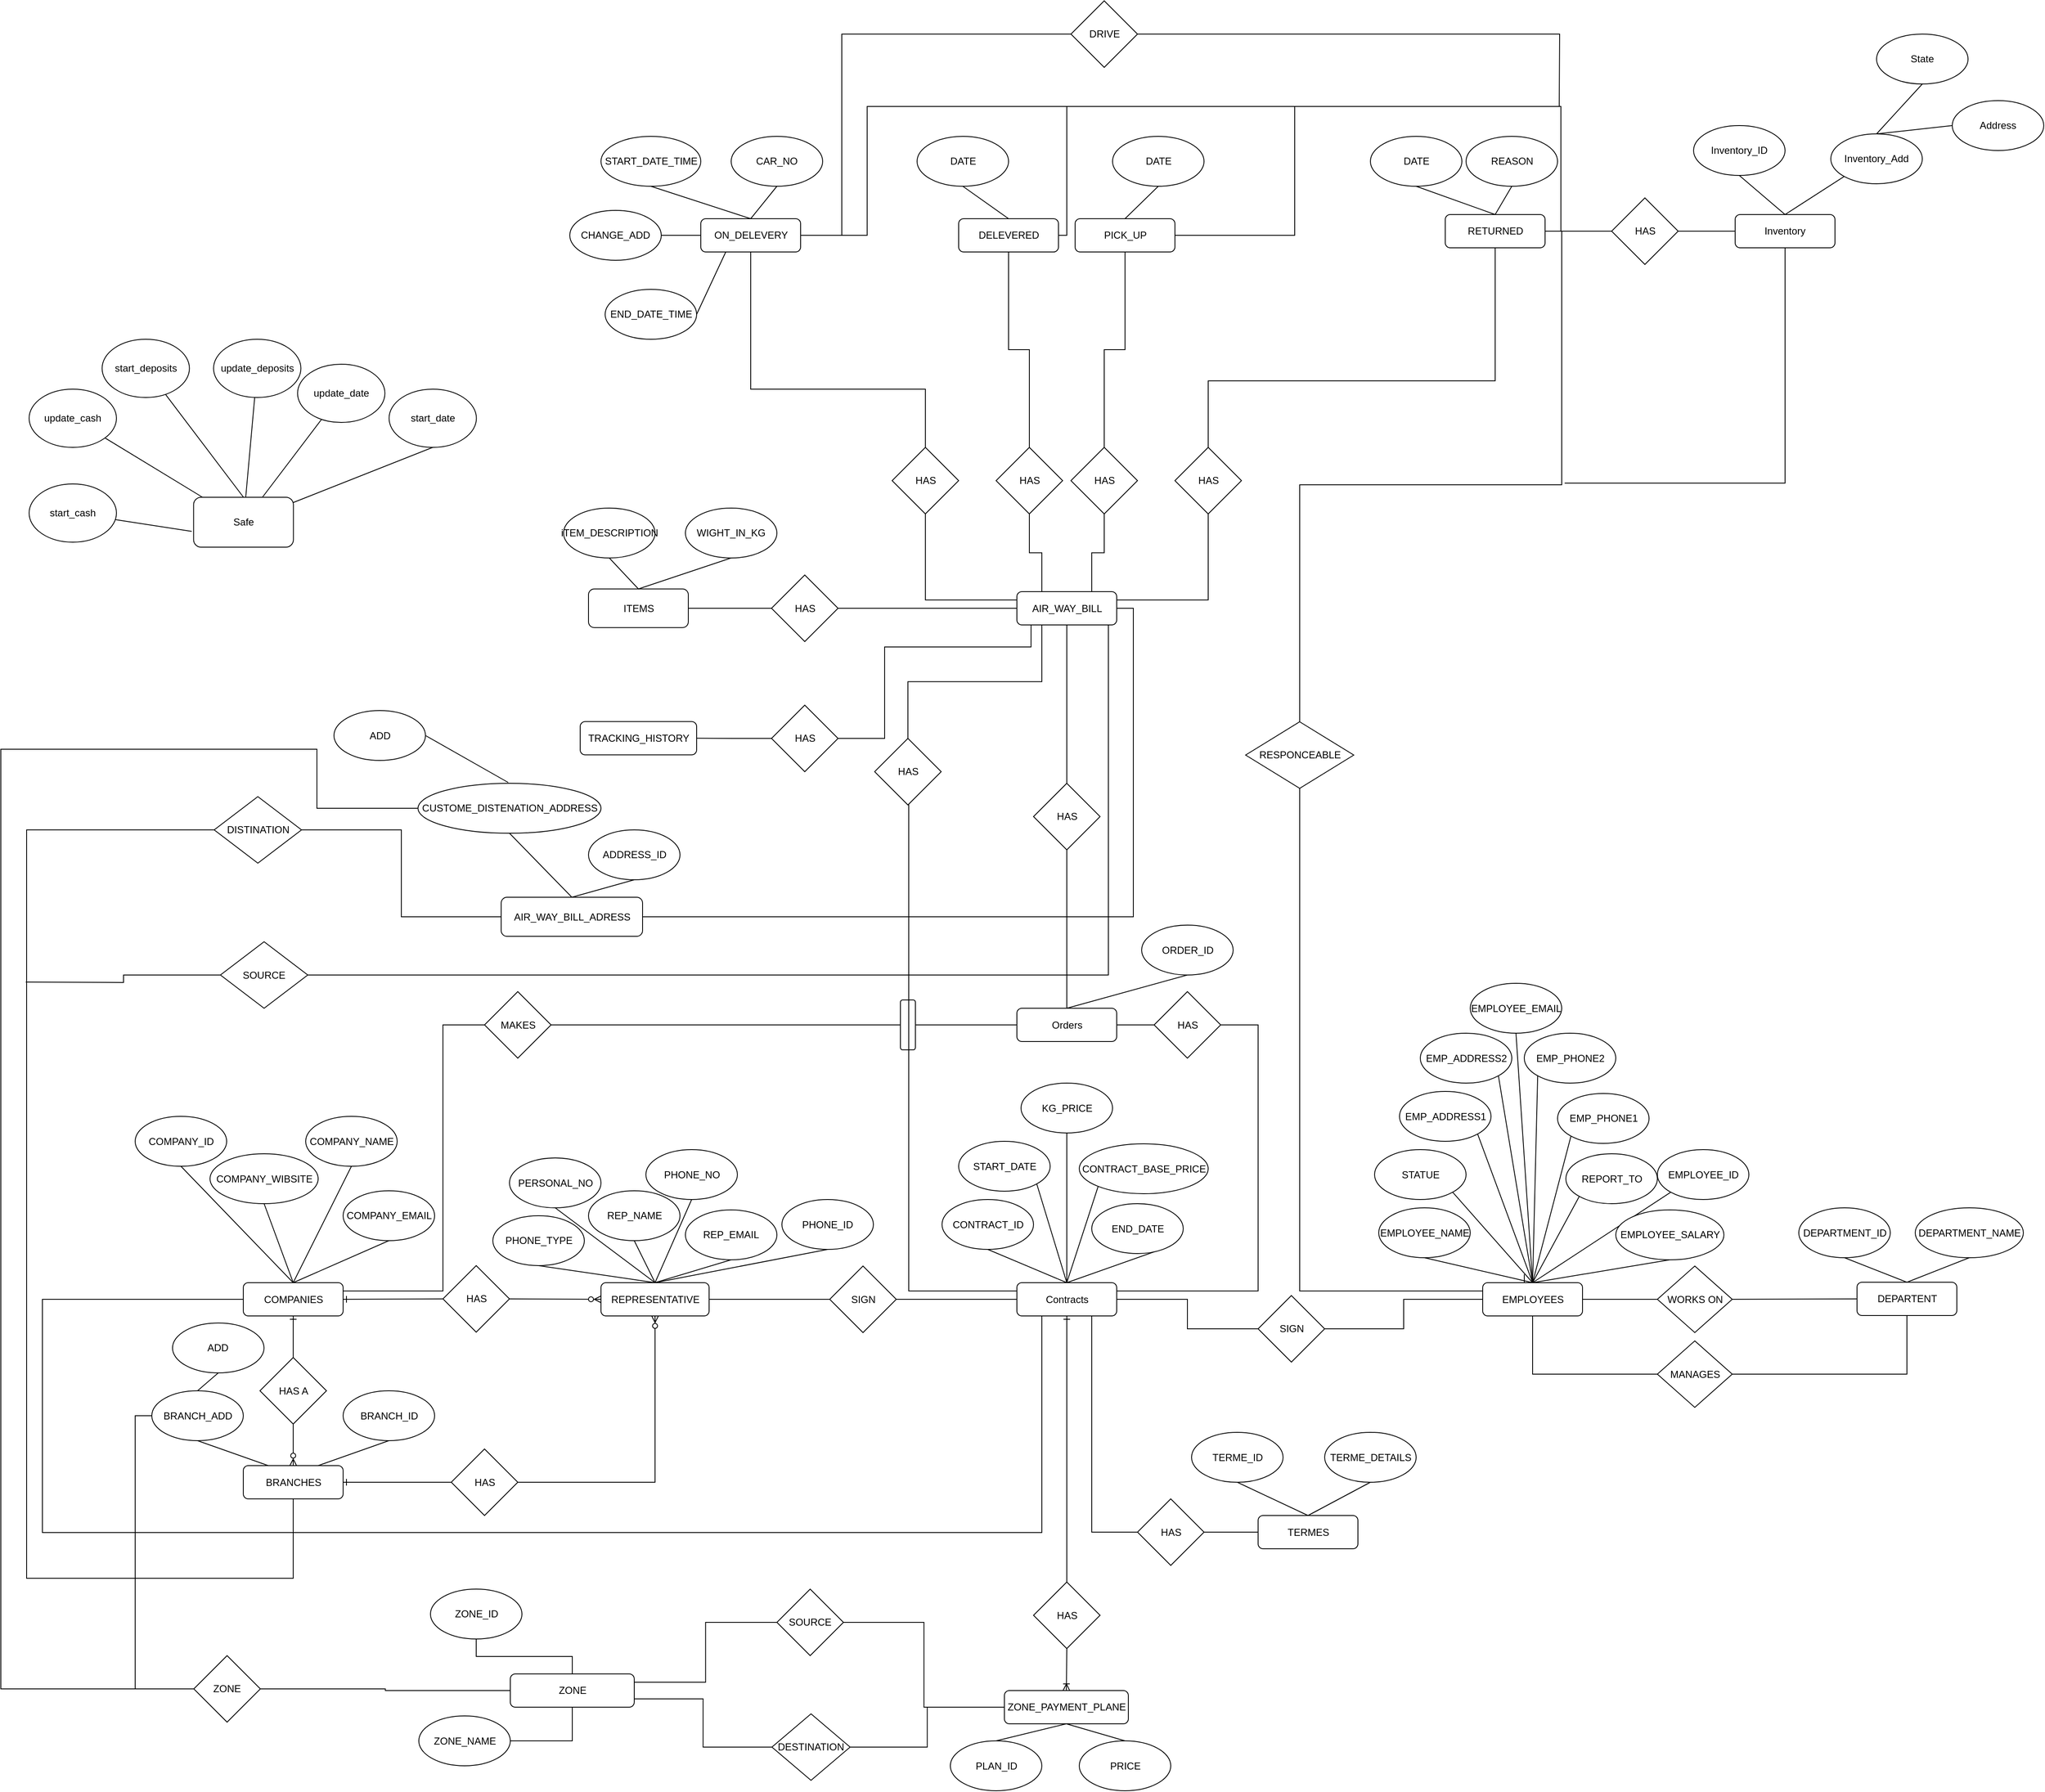 <mxfile version="11.1.4" type="device"><diagram id="B9T3yK9MAVnDB81huNGO" name="ERD_FINAL"><mxGraphModel dx="1422" dy="824" grid="1" gridSize="10" guides="1" tooltips="1" connect="1" arrows="1" fold="1" page="1" pageScale="1" pageWidth="850" pageHeight="1100" math="0" shadow="0"><root><mxCell id="0"/><mxCell id="1" parent="0"/><mxCell id="xccnpUquGexaDCmqfm8M-21" style="edgeStyle=orthogonalEdgeStyle;rounded=0;orthogonalLoop=1;jettySize=auto;html=1;exitX=1;exitY=0.5;exitDx=0;exitDy=0;entryX=1;entryY=0.5;entryDx=0;entryDy=0;endArrow=none;endFill=0;" parent="1" source="xccnpUquGexaDCmqfm8M-12" target="dBlEj0qvgAluCCHi6Lmd-3" edge="1"><mxGeometry relative="1" as="geometry"/></mxCell><mxCell id="I0paLS61G3l0aEGl5wxw-124" style="edgeStyle=orthogonalEdgeStyle;rounded=0;orthogonalLoop=1;jettySize=auto;html=1;exitX=1;exitY=0.5;exitDx=0;exitDy=0;entryX=0;entryY=0.5;entryDx=0;entryDy=0;startArrow=none;startFill=0;endArrow=none;endFill=0;" parent="1" source="I0paLS61G3l0aEGl5wxw-122" target="4aDDqj6c_OaPOYmBe-m8-19" edge="1"><mxGeometry relative="1" as="geometry"/></mxCell><mxCell id="dBlEj0qvgAluCCHi6Lmd-46" value="" style="rounded=1;whiteSpace=wrap;html=1;" parent="1" vertex="1"><mxGeometry x="1121.5" y="1221.5" width="18" height="60" as="geometry"/></mxCell><mxCell id="I0paLS61G3l0aEGl5wxw-54" style="edgeStyle=none;rounded=0;orthogonalLoop=1;jettySize=auto;html=1;exitX=0.5;exitY=0;exitDx=0;exitDy=0;entryX=0.5;entryY=1;entryDx=0;entryDy=0;startArrow=none;startFill=0;endArrow=none;endFill=0;" parent="1" source="4aDDqj6c_OaPOYmBe-m8-4" target="I0paLS61G3l0aEGl5wxw-41" edge="1"><mxGeometry relative="1" as="geometry"/></mxCell><mxCell id="I0paLS61G3l0aEGl5wxw-55" style="edgeStyle=none;rounded=0;orthogonalLoop=1;jettySize=auto;html=1;exitX=0.5;exitY=0;exitDx=0;exitDy=0;entryX=0.5;entryY=1;entryDx=0;entryDy=0;startArrow=none;startFill=0;endArrow=none;endFill=0;" parent="1" source="4aDDqj6c_OaPOYmBe-m8-4" target="I0paLS61G3l0aEGl5wxw-42" edge="1"><mxGeometry relative="1" as="geometry"/></mxCell><mxCell id="I0paLS61G3l0aEGl5wxw-64" style="edgeStyle=none;rounded=0;orthogonalLoop=1;jettySize=auto;html=1;exitX=0.5;exitY=0;exitDx=0;exitDy=0;entryX=0;entryY=1;entryDx=0;entryDy=0;startArrow=none;startFill=0;endArrow=none;endFill=0;" parent="1" source="4aDDqj6c_OaPOYmBe-m8-4" target="I0paLS61G3l0aEGl5wxw-39" edge="1"><mxGeometry relative="1" as="geometry"/></mxCell><mxCell id="I0paLS61G3l0aEGl5wxw-65" style="edgeStyle=none;rounded=0;orthogonalLoop=1;jettySize=auto;html=1;exitX=0.5;exitY=0;exitDx=0;exitDy=0;entryX=1;entryY=1;entryDx=0;entryDy=0;startArrow=none;startFill=0;endArrow=none;endFill=0;" parent="1" source="4aDDqj6c_OaPOYmBe-m8-4" target="I0paLS61G3l0aEGl5wxw-59" edge="1"><mxGeometry relative="1" as="geometry"/></mxCell><mxCell id="I0paLS61G3l0aEGl5wxw-69" style="edgeStyle=none;rounded=0;orthogonalLoop=1;jettySize=auto;html=1;exitX=0.5;exitY=0;exitDx=0;exitDy=0;entryX=1;entryY=1;entryDx=0;entryDy=0;startArrow=none;startFill=0;endArrow=none;endFill=0;" parent="1" source="4aDDqj6c_OaPOYmBe-m8-4" target="I0paLS61G3l0aEGl5wxw-62" edge="1"><mxGeometry relative="1" as="geometry"/></mxCell><mxCell id="I0paLS61G3l0aEGl5wxw-70" style="edgeStyle=none;rounded=0;orthogonalLoop=1;jettySize=auto;html=1;exitX=0.5;exitY=0;exitDx=0;exitDy=0;entryX=0;entryY=1;entryDx=0;entryDy=0;startArrow=none;startFill=0;endArrow=none;endFill=0;" parent="1" source="4aDDqj6c_OaPOYmBe-m8-4" target="I0paLS61G3l0aEGl5wxw-67" edge="1"><mxGeometry relative="1" as="geometry"/></mxCell><mxCell id="I0paLS61G3l0aEGl5wxw-71" style="edgeStyle=none;rounded=0;orthogonalLoop=1;jettySize=auto;html=1;exitX=0.5;exitY=0;exitDx=0;exitDy=0;entryX=0;entryY=1;entryDx=0;entryDy=0;startArrow=none;startFill=0;endArrow=none;endFill=0;" parent="1" source="4aDDqj6c_OaPOYmBe-m8-4" target="I0paLS61G3l0aEGl5wxw-68" edge="1"><mxGeometry relative="1" as="geometry"/></mxCell><mxCell id="I0paLS61G3l0aEGl5wxw-72" style="edgeStyle=none;rounded=0;orthogonalLoop=1;jettySize=auto;html=1;exitX=0.5;exitY=0;exitDx=0;exitDy=0;entryX=1;entryY=1;entryDx=0;entryDy=0;startArrow=none;startFill=0;endArrow=none;endFill=0;" parent="1" source="4aDDqj6c_OaPOYmBe-m8-4" target="I0paLS61G3l0aEGl5wxw-66" edge="1"><mxGeometry relative="1" as="geometry"/></mxCell><mxCell id="I0paLS61G3l0aEGl5wxw-74" style="edgeStyle=none;rounded=0;orthogonalLoop=1;jettySize=auto;html=1;exitX=0.5;exitY=0;exitDx=0;exitDy=0;entryX=0.5;entryY=1;entryDx=0;entryDy=0;startArrow=none;startFill=0;endArrow=none;endFill=0;" parent="1" source="4aDDqj6c_OaPOYmBe-m8-4" target="I0paLS61G3l0aEGl5wxw-73" edge="1"><mxGeometry relative="1" as="geometry"/></mxCell><mxCell id="I0paLS61G3l0aEGl5wxw-77" style="edgeStyle=none;rounded=0;orthogonalLoop=1;jettySize=auto;html=1;exitX=1;exitY=0.5;exitDx=0;exitDy=0;entryX=0;entryY=0.5;entryDx=0;entryDy=0;startArrow=none;startFill=0;endArrow=none;endFill=0;" parent="1" source="4aDDqj6c_OaPOYmBe-m8-4" target="I0paLS61G3l0aEGl5wxw-76" edge="1"><mxGeometry relative="1" as="geometry"/></mxCell><mxCell id="I0paLS61G3l0aEGl5wxw-86" style="edgeStyle=orthogonalEdgeStyle;rounded=0;orthogonalLoop=1;jettySize=auto;html=1;exitX=0.5;exitY=1;exitDx=0;exitDy=0;entryX=0;entryY=0.5;entryDx=0;entryDy=0;startArrow=none;startFill=0;endArrow=none;endFill=0;" parent="1" source="4aDDqj6c_OaPOYmBe-m8-4" target="I0paLS61G3l0aEGl5wxw-85" edge="1"><mxGeometry relative="1" as="geometry"/></mxCell><mxCell id="I0paLS61G3l0aEGl5wxw-88" style="edgeStyle=orthogonalEdgeStyle;rounded=0;orthogonalLoop=1;jettySize=auto;html=1;exitX=0.25;exitY=0;exitDx=0;exitDy=0;startArrow=none;startFill=0;endArrow=none;endFill=0;" parent="1" source="4aDDqj6c_OaPOYmBe-m8-4" edge="1"><mxGeometry relative="1" as="geometry"><mxPoint x="1871.5" y="1551.5" as="targetPoint"/></mxGeometry></mxCell><mxCell id="4aDDqj6c_OaPOYmBe-m8-4" value="EMPLOYEES" style="rounded=1;whiteSpace=wrap;html=1;" parent="1" vertex="1"><mxGeometry x="1821.5" y="1561.5" width="120" height="40" as="geometry"/></mxCell><mxCell id="I0paLS61G3l0aEGl5wxw-114" style="edgeStyle=none;rounded=0;orthogonalLoop=1;jettySize=auto;html=1;exitX=0.5;exitY=1;exitDx=0;exitDy=0;entryX=0.5;entryY=0;entryDx=0;entryDy=0;startArrow=none;startFill=0;endArrow=none;endFill=0;" parent="1" source="4aDDqj6c_OaPOYmBe-m8-16" target="I0paLS61G3l0aEGl5wxw-112" edge="1"><mxGeometry relative="1" as="geometry"/></mxCell><mxCell id="I0paLS61G3l0aEGl5wxw-115" style="edgeStyle=none;rounded=0;orthogonalLoop=1;jettySize=auto;html=1;exitX=0.5;exitY=1;exitDx=0;exitDy=0;entryX=0.5;entryY=0;entryDx=0;entryDy=0;startArrow=none;startFill=0;endArrow=none;endFill=0;" parent="1" source="4aDDqj6c_OaPOYmBe-m8-16" target="I0paLS61G3l0aEGl5wxw-113" edge="1"><mxGeometry relative="1" as="geometry"/></mxCell><mxCell id="4aDDqj6c_OaPOYmBe-m8-16" value="ZONE_PAYMENT_PLANE" style="rounded=1;whiteSpace=wrap;html=1;" parent="1" vertex="1"><mxGeometry x="1246.5" y="2052" width="149" height="40" as="geometry"/></mxCell><mxCell id="I0paLS61G3l0aEGl5wxw-33" style="edgeStyle=none;rounded=0;orthogonalLoop=1;jettySize=auto;html=1;exitX=0.25;exitY=0;exitDx=0;exitDy=0;entryX=0.5;entryY=1;entryDx=0;entryDy=0;startArrow=none;startFill=0;endArrow=none;endFill=0;" parent="1" source="4aDDqj6c_OaPOYmBe-m8-18" target="I0paLS61G3l0aEGl5wxw-32" edge="1"><mxGeometry relative="1" as="geometry"/></mxCell><mxCell id="I0paLS61G3l0aEGl5wxw-35" style="edgeStyle=none;rounded=0;orthogonalLoop=1;jettySize=auto;html=1;exitX=0.75;exitY=0;exitDx=0;exitDy=0;entryX=0.5;entryY=1;entryDx=0;entryDy=0;startArrow=none;startFill=0;endArrow=none;endFill=0;" parent="1" source="4aDDqj6c_OaPOYmBe-m8-18" target="I0paLS61G3l0aEGl5wxw-34" edge="1"><mxGeometry relative="1" as="geometry"/></mxCell><mxCell id="I0paLS61G3l0aEGl5wxw-37" style="edgeStyle=none;rounded=0;orthogonalLoop=1;jettySize=auto;html=1;exitX=1;exitY=0.5;exitDx=0;exitDy=0;entryX=0;entryY=0.5;entryDx=0;entryDy=0;startArrow=ERone;startFill=0;endArrow=none;endFill=0;" parent="1" source="4aDDqj6c_OaPOYmBe-m8-18" target="I0paLS61G3l0aEGl5wxw-36" edge="1"><mxGeometry relative="1" as="geometry"/></mxCell><mxCell id="4aDDqj6c_OaPOYmBe-m8-18" value="BRANCHES" style="rounded=1;whiteSpace=wrap;html=1;" parent="1" vertex="1"><mxGeometry x="331.5" y="1781.5" width="120" height="40" as="geometry"/></mxCell><mxCell id="dBlEj0qvgAluCCHi6Lmd-7" style="edgeStyle=none;rounded=0;orthogonalLoop=1;jettySize=auto;html=1;exitX=0.5;exitY=0;exitDx=0;exitDy=0;entryX=0.5;entryY=1;entryDx=0;entryDy=0;endArrow=none;endFill=0;" parent="1" source="4aDDqj6c_OaPOYmBe-m8-19" target="dBlEj0qvgAluCCHi6Lmd-6" edge="1"><mxGeometry relative="1" as="geometry"/></mxCell><mxCell id="dBlEj0qvgAluCCHi6Lmd-19" style="edgeStyle=none;rounded=0;orthogonalLoop=1;jettySize=auto;html=1;exitX=1;exitY=0.5;exitDx=0;exitDy=0;entryX=0;entryY=0.5;entryDx=0;entryDy=0;endArrow=none;endFill=0;" parent="1" source="4aDDqj6c_OaPOYmBe-m8-19" target="dBlEj0qvgAluCCHi6Lmd-18" edge="1"><mxGeometry relative="1" as="geometry"/></mxCell><mxCell id="4aDDqj6c_OaPOYmBe-m8-19" value="Orders" style="rounded=1;whiteSpace=wrap;html=1;" parent="1" vertex="1"><mxGeometry x="1261.5" y="1231.5" width="120" height="40" as="geometry"/></mxCell><mxCell id="I0paLS61G3l0aEGl5wxw-94" style="edgeStyle=orthogonalEdgeStyle;rounded=0;orthogonalLoop=1;jettySize=auto;html=1;exitX=1;exitY=0.5;exitDx=0;exitDy=0;entryX=0;entryY=0.5;entryDx=0;entryDy=0;startArrow=none;startFill=0;endArrow=none;endFill=0;" parent="1" source="4aDDqj6c_OaPOYmBe-m8-24" target="I0paLS61G3l0aEGl5wxw-91" edge="1"><mxGeometry relative="1" as="geometry"/></mxCell><mxCell id="I0paLS61G3l0aEGl5wxw-98" style="rounded=0;orthogonalLoop=1;jettySize=auto;html=1;exitX=0.5;exitY=0;exitDx=0;exitDy=0;entryX=0.5;entryY=1;entryDx=0;entryDy=0;startArrow=none;startFill=0;endArrow=none;endFill=0;" parent="1" source="4aDDqj6c_OaPOYmBe-m8-24" target="I0paLS61G3l0aEGl5wxw-97" edge="1"><mxGeometry relative="1" as="geometry"/></mxCell><mxCell id="I0paLS61G3l0aEGl5wxw-100" style="edgeStyle=none;rounded=0;orthogonalLoop=1;jettySize=auto;html=1;exitX=0.5;exitY=0;exitDx=0;exitDy=0;entryX=1;entryY=1;entryDx=0;entryDy=0;startArrow=none;startFill=0;endArrow=none;endFill=0;" parent="1" source="4aDDqj6c_OaPOYmBe-m8-24" target="I0paLS61G3l0aEGl5wxw-99" edge="1"><mxGeometry relative="1" as="geometry"/></mxCell><mxCell id="I0paLS61G3l0aEGl5wxw-118" style="edgeStyle=none;rounded=0;orthogonalLoop=1;jettySize=auto;html=1;exitX=0.5;exitY=1;exitDx=0;exitDy=0;entryX=0.5;entryY=0;entryDx=0;entryDy=0;startArrow=ERone;startFill=0;endArrow=none;endFill=0;" parent="1" source="4aDDqj6c_OaPOYmBe-m8-24" target="I0paLS61G3l0aEGl5wxw-117" edge="1"><mxGeometry relative="1" as="geometry"/></mxCell><mxCell id="I0paLS61G3l0aEGl5wxw-120" style="edgeStyle=orthogonalEdgeStyle;rounded=0;orthogonalLoop=1;jettySize=auto;html=1;exitX=0.75;exitY=1;exitDx=0;exitDy=0;entryX=0;entryY=0.5;entryDx=0;entryDy=0;startArrow=none;startFill=0;endArrow=none;endFill=0;" parent="1" source="4aDDqj6c_OaPOYmBe-m8-24" target="I0paLS61G3l0aEGl5wxw-116" edge="1"><mxGeometry relative="1" as="geometry"/></mxCell><mxCell id="dBlEj0qvgAluCCHi6Lmd-42" style="rounded=0;orthogonalLoop=1;jettySize=auto;html=1;exitX=0.5;exitY=0;exitDx=0;exitDy=0;entryX=0;entryY=1;entryDx=0;entryDy=0;endArrow=none;endFill=0;" parent="1" source="4aDDqj6c_OaPOYmBe-m8-24" target="dBlEj0qvgAluCCHi6Lmd-41" edge="1"><mxGeometry relative="1" as="geometry"/></mxCell><mxCell id="4aDDqj6c_OaPOYmBe-m8-24" value="Contracts" style="rounded=1;whiteSpace=wrap;html=1;" parent="1" vertex="1"><mxGeometry x="1261.5" y="1561.5" width="120" height="40" as="geometry"/></mxCell><mxCell id="dBlEj0qvgAluCCHi6Lmd-44" style="edgeStyle=orthogonalEdgeStyle;rounded=0;orthogonalLoop=1;jettySize=auto;html=1;exitX=0.25;exitY=1;exitDx=0;exitDy=0;entryX=0.5;entryY=0;entryDx=0;entryDy=0;endArrow=none;endFill=0;" parent="1" source="dBlEj0qvgAluCCHi6Lmd-3" target="dBlEj0qvgAluCCHi6Lmd-43" edge="1"><mxGeometry relative="1" as="geometry"/></mxCell><mxCell id="4aDDqj6c_OaPOYmBe-m8-25" value="ITEMS" style="rounded=1;whiteSpace=wrap;html=1;" parent="1" vertex="1"><mxGeometry x="746.5" y="727.25" width="120" height="46.5" as="geometry"/></mxCell><mxCell id="I0paLS61G3l0aEGl5wxw-6" style="rounded=0;orthogonalLoop=1;jettySize=auto;html=1;exitX=0.5;exitY=0;exitDx=0;exitDy=0;entryX=0.5;entryY=1;entryDx=0;entryDy=0;endArrow=none;endFill=0;" parent="1" source="DH1d-hMrgHqEUnf7QDnQ-1" target="I0paLS61G3l0aEGl5wxw-1" edge="1"><mxGeometry relative="1" as="geometry"/></mxCell><mxCell id="I0paLS61G3l0aEGl5wxw-7" style="edgeStyle=none;rounded=0;orthogonalLoop=1;jettySize=auto;html=1;exitX=0.5;exitY=0;exitDx=0;exitDy=0;entryX=0.5;entryY=1;entryDx=0;entryDy=0;endArrow=none;endFill=0;" parent="1" source="DH1d-hMrgHqEUnf7QDnQ-1" target="I0paLS61G3l0aEGl5wxw-3" edge="1"><mxGeometry relative="1" as="geometry"/></mxCell><mxCell id="I0paLS61G3l0aEGl5wxw-10" style="edgeStyle=none;rounded=0;orthogonalLoop=1;jettySize=auto;html=1;exitX=0.5;exitY=0;exitDx=0;exitDy=0;entryX=0.5;entryY=1;entryDx=0;entryDy=0;endArrow=none;endFill=0;" parent="1" source="DH1d-hMrgHqEUnf7QDnQ-1" target="I0paLS61G3l0aEGl5wxw-5" edge="1"><mxGeometry relative="1" as="geometry"/></mxCell><mxCell id="I0paLS61G3l0aEGl5wxw-20" style="edgeStyle=none;rounded=0;orthogonalLoop=1;jettySize=auto;html=1;exitX=1;exitY=0.5;exitDx=0;exitDy=0;entryX=0;entryY=0.5;entryDx=0;entryDy=0;endArrow=none;endFill=0;startArrow=ERone;startFill=0;" parent="1" source="DH1d-hMrgHqEUnf7QDnQ-1" target="I0paLS61G3l0aEGl5wxw-19" edge="1"><mxGeometry relative="1" as="geometry"/></mxCell><mxCell id="I0paLS61G3l0aEGl5wxw-29" style="edgeStyle=none;rounded=0;orthogonalLoop=1;jettySize=auto;html=1;exitX=0.5;exitY=1;exitDx=0;exitDy=0;entryX=0.5;entryY=0;entryDx=0;entryDy=0;startArrow=ERone;startFill=0;endArrow=none;endFill=0;" parent="1" source="DH1d-hMrgHqEUnf7QDnQ-1" target="I0paLS61G3l0aEGl5wxw-28" edge="1"><mxGeometry relative="1" as="geometry"/></mxCell><mxCell id="I0paLS61G3l0aEGl5wxw-53" style="edgeStyle=none;rounded=0;orthogonalLoop=1;jettySize=auto;html=1;exitX=0.5;exitY=0;exitDx=0;exitDy=0;entryX=0.5;entryY=1;entryDx=0;entryDy=0;startArrow=none;startFill=0;endArrow=none;endFill=0;" parent="1" source="DH1d-hMrgHqEUnf7QDnQ-1" target="I0paLS61G3l0aEGl5wxw-52" edge="1"><mxGeometry relative="1" as="geometry"/></mxCell><mxCell id="I0paLS61G3l0aEGl5wxw-96" style="edgeStyle=orthogonalEdgeStyle;rounded=0;orthogonalLoop=1;jettySize=auto;html=1;exitX=0;exitY=0.5;exitDx=0;exitDy=0;entryX=0.25;entryY=1;entryDx=0;entryDy=0;startArrow=none;startFill=0;endArrow=none;endFill=0;" parent="1" source="DH1d-hMrgHqEUnf7QDnQ-1" target="4aDDqj6c_OaPOYmBe-m8-24" edge="1"><mxGeometry relative="1" as="geometry"><Array as="points"><mxPoint x="90" y="1582"/><mxPoint x="90" y="1862"/><mxPoint x="1292" y="1862"/></Array></mxGeometry></mxCell><mxCell id="I0paLS61G3l0aEGl5wxw-123" style="edgeStyle=orthogonalEdgeStyle;rounded=0;orthogonalLoop=1;jettySize=auto;html=1;exitX=1;exitY=0.25;exitDx=0;exitDy=0;entryX=0;entryY=0.5;entryDx=0;entryDy=0;startArrow=none;startFill=0;endArrow=none;endFill=0;" parent="1" source="DH1d-hMrgHqEUnf7QDnQ-1" target="I0paLS61G3l0aEGl5wxw-122" edge="1"><mxGeometry relative="1" as="geometry"><Array as="points"><mxPoint x="571.5" y="1571.5"/></Array></mxGeometry></mxCell><mxCell id="DH1d-hMrgHqEUnf7QDnQ-1" value="COMPANIES" style="rounded=1;whiteSpace=wrap;html=1;" parent="1" vertex="1"><mxGeometry x="331.5" y="1561.5" width="120" height="40" as="geometry"/></mxCell><mxCell id="I0paLS61G3l0aEGl5wxw-1" value="COMPANY_ID" style="ellipse;whiteSpace=wrap;html=1;" parent="1" vertex="1"><mxGeometry x="201.5" y="1361.5" width="110" height="60" as="geometry"/></mxCell><mxCell id="I0paLS61G3l0aEGl5wxw-3" value="COMPANY_NAME" style="ellipse;whiteSpace=wrap;html=1;" parent="1" vertex="1"><mxGeometry x="406.5" y="1361.5" width="110" height="60" as="geometry"/></mxCell><mxCell id="I0paLS61G3l0aEGl5wxw-5" value="COMPANY_WIBSITE" style="ellipse;whiteSpace=wrap;html=1;" parent="1" vertex="1"><mxGeometry x="291.5" y="1406.5" width="130" height="60" as="geometry"/></mxCell><mxCell id="I0paLS61G3l0aEGl5wxw-15" value="REP_EMAIL" style="ellipse;whiteSpace=wrap;html=1;" parent="1" vertex="1"><mxGeometry x="863" y="1474" width="110" height="60" as="geometry"/></mxCell><mxCell id="I0paLS61G3l0aEGl5wxw-25" style="edgeStyle=none;rounded=0;orthogonalLoop=1;jettySize=auto;html=1;exitX=0.5;exitY=0;exitDx=0;exitDy=0;entryX=0.5;entryY=1;entryDx=0;entryDy=0;startArrow=none;startFill=0;endArrow=none;endFill=0;" parent="1" source="I0paLS61G3l0aEGl5wxw-18" target="I0paLS61G3l0aEGl5wxw-22" edge="1"><mxGeometry relative="1" as="geometry"/></mxCell><mxCell id="I0paLS61G3l0aEGl5wxw-26" style="edgeStyle=none;rounded=0;orthogonalLoop=1;jettySize=auto;html=1;exitX=0.5;exitY=0;exitDx=0;exitDy=0;entryX=0.5;entryY=1;entryDx=0;entryDy=0;startArrow=none;startFill=0;endArrow=none;endFill=0;" parent="1" source="I0paLS61G3l0aEGl5wxw-18" target="I0paLS61G3l0aEGl5wxw-24" edge="1"><mxGeometry relative="1" as="geometry"/></mxCell><mxCell id="I0paLS61G3l0aEGl5wxw-27" style="edgeStyle=none;rounded=0;orthogonalLoop=1;jettySize=auto;html=1;exitX=0.5;exitY=0;exitDx=0;exitDy=0;entryX=0.5;entryY=1;entryDx=0;entryDy=0;startArrow=none;startFill=0;endArrow=none;endFill=0;" parent="1" source="I0paLS61G3l0aEGl5wxw-18" target="I0paLS61G3l0aEGl5wxw-23" edge="1"><mxGeometry relative="1" as="geometry"/></mxCell><mxCell id="I0paLS61G3l0aEGl5wxw-50" style="edgeStyle=none;rounded=0;orthogonalLoop=1;jettySize=auto;html=1;exitX=0.5;exitY=0;exitDx=0;exitDy=0;entryX=0.5;entryY=1;entryDx=0;entryDy=0;startArrow=none;startFill=0;endArrow=none;endFill=0;" parent="1" source="I0paLS61G3l0aEGl5wxw-18" target="I0paLS61G3l0aEGl5wxw-49" edge="1"><mxGeometry relative="1" as="geometry"/></mxCell><mxCell id="I0paLS61G3l0aEGl5wxw-51" style="edgeStyle=none;rounded=0;orthogonalLoop=1;jettySize=auto;html=1;exitX=0.5;exitY=0;exitDx=0;exitDy=0;entryX=0.5;entryY=1;entryDx=0;entryDy=0;startArrow=none;startFill=0;endArrow=none;endFill=0;" parent="1" source="I0paLS61G3l0aEGl5wxw-18" target="I0paLS61G3l0aEGl5wxw-15" edge="1"><mxGeometry relative="1" as="geometry"/></mxCell><mxCell id="I0paLS61G3l0aEGl5wxw-92" style="edgeStyle=orthogonalEdgeStyle;rounded=0;orthogonalLoop=1;jettySize=auto;html=1;exitX=1;exitY=0.5;exitDx=0;exitDy=0;entryX=0;entryY=0.5;entryDx=0;entryDy=0;startArrow=none;startFill=0;endArrow=none;endFill=0;" parent="1" source="I0paLS61G3l0aEGl5wxw-18" target="I0paLS61G3l0aEGl5wxw-89" edge="1"><mxGeometry relative="1" as="geometry"/></mxCell><mxCell id="I0paLS61G3l0aEGl5wxw-18" value="REPRESENTATIVE" style="rounded=1;whiteSpace=wrap;html=1;" parent="1" vertex="1"><mxGeometry x="761.5" y="1561.5" width="130" height="40" as="geometry"/></mxCell><mxCell id="I0paLS61G3l0aEGl5wxw-21" style="edgeStyle=none;rounded=0;orthogonalLoop=1;jettySize=auto;html=1;exitX=1;exitY=0.5;exitDx=0;exitDy=0;entryX=0;entryY=0.5;entryDx=0;entryDy=0;endArrow=ERzeroToMany;endFill=1;" parent="1" source="I0paLS61G3l0aEGl5wxw-19" target="I0paLS61G3l0aEGl5wxw-18" edge="1"><mxGeometry relative="1" as="geometry"/></mxCell><mxCell id="I0paLS61G3l0aEGl5wxw-19" value="HAS" style="rhombus;whiteSpace=wrap;html=1;" parent="1" vertex="1"><mxGeometry x="571.5" y="1541" width="80" height="80" as="geometry"/></mxCell><mxCell id="I0paLS61G3l0aEGl5wxw-22" value="PHONE_TYPE" style="ellipse;whiteSpace=wrap;html=1;" parent="1" vertex="1"><mxGeometry x="631.5" y="1481" width="110" height="60" as="geometry"/></mxCell><mxCell id="I0paLS61G3l0aEGl5wxw-23" value="PHONE_NO" style="ellipse;whiteSpace=wrap;html=1;" parent="1" vertex="1"><mxGeometry x="815.5" y="1401.5" width="110" height="60" as="geometry"/></mxCell><mxCell id="I0paLS61G3l0aEGl5wxw-24" value="PHONE_ID" style="ellipse;whiteSpace=wrap;html=1;" parent="1" vertex="1"><mxGeometry x="979" y="1461.5" width="110" height="60" as="geometry"/></mxCell><mxCell id="I0paLS61G3l0aEGl5wxw-30" style="edgeStyle=none;rounded=0;orthogonalLoop=1;jettySize=auto;html=1;exitX=0.5;exitY=1;exitDx=0;exitDy=0;entryX=0.5;entryY=0;entryDx=0;entryDy=0;startArrow=none;startFill=0;endArrow=ERzeroToMany;endFill=1;" parent="1" source="I0paLS61G3l0aEGl5wxw-28" target="4aDDqj6c_OaPOYmBe-m8-18" edge="1"><mxGeometry relative="1" as="geometry"/></mxCell><mxCell id="I0paLS61G3l0aEGl5wxw-28" value="HAS A" style="rhombus;whiteSpace=wrap;html=1;" parent="1" vertex="1"><mxGeometry x="351.5" y="1651.5" width="80" height="80" as="geometry"/></mxCell><mxCell id="I0paLS61G3l0aEGl5wxw-32" value="BRANCH_ADD" style="ellipse;whiteSpace=wrap;html=1;" parent="1" vertex="1"><mxGeometry x="221.5" y="1691.5" width="110" height="60" as="geometry"/></mxCell><mxCell id="I0paLS61G3l0aEGl5wxw-34" value="BRANCH_ID" style="ellipse;whiteSpace=wrap;html=1;" parent="1" vertex="1"><mxGeometry x="451.5" y="1691.5" width="110" height="60" as="geometry"/></mxCell><mxCell id="I0paLS61G3l0aEGl5wxw-38" style="edgeStyle=orthogonalEdgeStyle;rounded=0;orthogonalLoop=1;jettySize=auto;html=1;exitX=1;exitY=0.5;exitDx=0;exitDy=0;entryX=0.5;entryY=1;entryDx=0;entryDy=0;startArrow=none;startFill=0;endArrow=ERzeroToMany;endFill=1;" parent="1" source="I0paLS61G3l0aEGl5wxw-36" target="I0paLS61G3l0aEGl5wxw-18" edge="1"><mxGeometry relative="1" as="geometry"/></mxCell><mxCell id="I0paLS61G3l0aEGl5wxw-36" value="HAS" style="rhombus;whiteSpace=wrap;html=1;" parent="1" vertex="1"><mxGeometry x="581.5" y="1761.5" width="80" height="80" as="geometry"/></mxCell><mxCell id="I0paLS61G3l0aEGl5wxw-39" value="EMPLOYEE_ID" style="ellipse;whiteSpace=wrap;html=1;" parent="1" vertex="1"><mxGeometry x="2031.5" y="1401.5" width="110" height="60" as="geometry"/></mxCell><mxCell id="I0paLS61G3l0aEGl5wxw-41" value="EMPLOYEE_NAME" style="ellipse;whiteSpace=wrap;html=1;" parent="1" vertex="1"><mxGeometry x="1696.5" y="1471.5" width="110" height="60" as="geometry"/></mxCell><mxCell id="I0paLS61G3l0aEGl5wxw-42" value="EMPLOYEE_SALARY" style="ellipse;whiteSpace=wrap;html=1;" parent="1" vertex="1"><mxGeometry x="1981.5" y="1474" width="130" height="60" as="geometry"/></mxCell><mxCell id="I0paLS61G3l0aEGl5wxw-48" style="rounded=0;orthogonalLoop=1;jettySize=auto;html=1;exitX=0.5;exitY=1;exitDx=0;exitDy=0;entryX=0.5;entryY=0;entryDx=0;entryDy=0;startArrow=none;startFill=0;endArrow=none;endFill=0;" parent="1" source="I0paLS61G3l0aEGl5wxw-47" target="I0paLS61G3l0aEGl5wxw-18" edge="1"><mxGeometry relative="1" as="geometry"/></mxCell><mxCell id="I0paLS61G3l0aEGl5wxw-47" value="PERSONAL_NO" style="ellipse;whiteSpace=wrap;html=1;" parent="1" vertex="1"><mxGeometry x="651.5" y="1411.5" width="110" height="60" as="geometry"/></mxCell><mxCell id="I0paLS61G3l0aEGl5wxw-49" value="REP_NAME" style="ellipse;whiteSpace=wrap;html=1;" parent="1" vertex="1"><mxGeometry x="746.5" y="1451" width="110" height="60" as="geometry"/></mxCell><mxCell id="I0paLS61G3l0aEGl5wxw-52" value="COMPANY_EMAIL" style="ellipse;whiteSpace=wrap;html=1;" parent="1" vertex="1"><mxGeometry x="451.5" y="1451" width="110" height="60" as="geometry"/></mxCell><mxCell id="I0paLS61G3l0aEGl5wxw-59" value="STATUE" style="ellipse;whiteSpace=wrap;html=1;" parent="1" vertex="1"><mxGeometry x="1691.5" y="1401.5" width="110" height="60" as="geometry"/></mxCell><mxCell id="I0paLS61G3l0aEGl5wxw-62" value="EMP_ADDRESS1" style="ellipse;whiteSpace=wrap;html=1;" parent="1" vertex="1"><mxGeometry x="1721.5" y="1331.5" width="110" height="60" as="geometry"/></mxCell><mxCell id="I0paLS61G3l0aEGl5wxw-66" value="EMP_ADDRESS2" style="ellipse;whiteSpace=wrap;html=1;" parent="1" vertex="1"><mxGeometry x="1746.5" y="1261.5" width="110" height="60" as="geometry"/></mxCell><mxCell id="I0paLS61G3l0aEGl5wxw-67" value="EMP_PHONE1" style="ellipse;whiteSpace=wrap;html=1;" parent="1" vertex="1"><mxGeometry x="1911.5" y="1334" width="110" height="60" as="geometry"/></mxCell><mxCell id="I0paLS61G3l0aEGl5wxw-68" value="EMP_PHONE2" style="ellipse;whiteSpace=wrap;html=1;" parent="1" vertex="1"><mxGeometry x="1871.5" y="1261.5" width="110" height="60" as="geometry"/></mxCell><mxCell id="I0paLS61G3l0aEGl5wxw-73" value="EMPLOYEE_EMAIL" style="ellipse;whiteSpace=wrap;html=1;" parent="1" vertex="1"><mxGeometry x="1806.5" y="1201.5" width="110" height="60" as="geometry"/></mxCell><mxCell id="I0paLS61G3l0aEGl5wxw-82" style="edgeStyle=none;rounded=0;orthogonalLoop=1;jettySize=auto;html=1;exitX=0.5;exitY=0;exitDx=0;exitDy=0;entryX=0.5;entryY=1;entryDx=0;entryDy=0;startArrow=none;startFill=0;endArrow=none;endFill=0;" parent="1" source="I0paLS61G3l0aEGl5wxw-75" target="I0paLS61G3l0aEGl5wxw-81" edge="1"><mxGeometry relative="1" as="geometry"/></mxCell><mxCell id="I0paLS61G3l0aEGl5wxw-84" style="edgeStyle=none;rounded=0;orthogonalLoop=1;jettySize=auto;html=1;exitX=0.5;exitY=0;exitDx=0;exitDy=0;entryX=0.5;entryY=1;entryDx=0;entryDy=0;startArrow=none;startFill=0;endArrow=none;endFill=0;" parent="1" target="I0paLS61G3l0aEGl5wxw-83" edge="1"><mxGeometry relative="1" as="geometry"><mxPoint x="2331.5" y="1561" as="sourcePoint"/><mxPoint x="2326.5" y="1466.5" as="targetPoint"/></mxGeometry></mxCell><mxCell id="I0paLS61G3l0aEGl5wxw-75" value="DEPARTENT" style="rounded=1;whiteSpace=wrap;html=1;" parent="1" vertex="1"><mxGeometry x="2271.5" y="1561" width="120" height="40" as="geometry"/></mxCell><mxCell id="I0paLS61G3l0aEGl5wxw-78" style="edgeStyle=none;rounded=0;orthogonalLoop=1;jettySize=auto;html=1;exitX=1;exitY=0.5;exitDx=0;exitDy=0;entryX=0;entryY=0.5;entryDx=0;entryDy=0;startArrow=none;startFill=0;endArrow=none;endFill=0;" parent="1" source="I0paLS61G3l0aEGl5wxw-76" target="I0paLS61G3l0aEGl5wxw-75" edge="1"><mxGeometry relative="1" as="geometry"/></mxCell><mxCell id="I0paLS61G3l0aEGl5wxw-76" value="WORKS ON" style="rhombus;whiteSpace=wrap;html=1;" parent="1" vertex="1"><mxGeometry x="2031.5" y="1541.5" width="90" height="80" as="geometry"/></mxCell><mxCell id="I0paLS61G3l0aEGl5wxw-80" style="edgeStyle=none;rounded=0;orthogonalLoop=1;jettySize=auto;html=1;exitX=0;exitY=1;exitDx=0;exitDy=0;entryX=0.5;entryY=0;entryDx=0;entryDy=0;startArrow=none;startFill=0;endArrow=none;endFill=0;" parent="1" source="I0paLS61G3l0aEGl5wxw-79" target="4aDDqj6c_OaPOYmBe-m8-4" edge="1"><mxGeometry relative="1" as="geometry"/></mxCell><mxCell id="I0paLS61G3l0aEGl5wxw-79" value="REPORT_TO" style="ellipse;whiteSpace=wrap;html=1;" parent="1" vertex="1"><mxGeometry x="1921.5" y="1406.5" width="110" height="60" as="geometry"/></mxCell><mxCell id="I0paLS61G3l0aEGl5wxw-81" value="DEPARTMENT_ID" style="ellipse;whiteSpace=wrap;html=1;" parent="1" vertex="1"><mxGeometry x="2201.5" y="1471.5" width="110" height="60" as="geometry"/></mxCell><mxCell id="I0paLS61G3l0aEGl5wxw-83" value="DEPARTMENT_NAME" style="ellipse;whiteSpace=wrap;html=1;" parent="1" vertex="1"><mxGeometry x="2341.5" y="1471.5" width="130" height="60" as="geometry"/></mxCell><mxCell id="I0paLS61G3l0aEGl5wxw-87" style="edgeStyle=orthogonalEdgeStyle;rounded=0;orthogonalLoop=1;jettySize=auto;html=1;exitX=1;exitY=0.5;exitDx=0;exitDy=0;entryX=0.5;entryY=1;entryDx=0;entryDy=0;startArrow=none;startFill=0;endArrow=none;endFill=0;" parent="1" source="I0paLS61G3l0aEGl5wxw-85" target="I0paLS61G3l0aEGl5wxw-75" edge="1"><mxGeometry relative="1" as="geometry"/></mxCell><mxCell id="I0paLS61G3l0aEGl5wxw-85" value="MANAGES" style="rhombus;whiteSpace=wrap;html=1;" parent="1" vertex="1"><mxGeometry x="2031.5" y="1631.5" width="90" height="80" as="geometry"/></mxCell><mxCell id="I0paLS61G3l0aEGl5wxw-93" style="edgeStyle=orthogonalEdgeStyle;rounded=0;orthogonalLoop=1;jettySize=auto;html=1;exitX=1;exitY=0.5;exitDx=0;exitDy=0;entryX=0;entryY=0.5;entryDx=0;entryDy=0;startArrow=none;startFill=0;endArrow=none;endFill=0;" parent="1" source="I0paLS61G3l0aEGl5wxw-89" target="4aDDqj6c_OaPOYmBe-m8-24" edge="1"><mxGeometry relative="1" as="geometry"/></mxCell><mxCell id="I0paLS61G3l0aEGl5wxw-89" value="SIGN" style="rhombus;whiteSpace=wrap;html=1;" parent="1" vertex="1"><mxGeometry x="1036.5" y="1541.5" width="80" height="80" as="geometry"/></mxCell><mxCell id="I0paLS61G3l0aEGl5wxw-95" style="edgeStyle=orthogonalEdgeStyle;rounded=0;orthogonalLoop=1;jettySize=auto;html=1;exitX=1;exitY=0.5;exitDx=0;exitDy=0;entryX=0;entryY=0.5;entryDx=0;entryDy=0;startArrow=none;startFill=0;endArrow=none;endFill=0;" parent="1" source="I0paLS61G3l0aEGl5wxw-91" target="4aDDqj6c_OaPOYmBe-m8-4" edge="1"><mxGeometry relative="1" as="geometry"/></mxCell><mxCell id="I0paLS61G3l0aEGl5wxw-97" value="CONTRACT_ID" style="ellipse;whiteSpace=wrap;html=1;" parent="1" vertex="1"><mxGeometry x="1171.5" y="1461.5" width="110" height="60" as="geometry"/></mxCell><mxCell id="I0paLS61G3l0aEGl5wxw-99" value="START_DATE" style="ellipse;whiteSpace=wrap;html=1;" parent="1" vertex="1"><mxGeometry x="1191.5" y="1391.5" width="110" height="60" as="geometry"/></mxCell><mxCell id="I0paLS61G3l0aEGl5wxw-102" style="edgeStyle=none;rounded=0;orthogonalLoop=1;jettySize=auto;html=1;exitX=1;exitY=1;exitDx=0;exitDy=0;entryX=0.5;entryY=0;entryDx=0;entryDy=0;startArrow=none;startFill=0;endArrow=none;endFill=0;" parent="1" source="I0paLS61G3l0aEGl5wxw-101" target="4aDDqj6c_OaPOYmBe-m8-24" edge="1"><mxGeometry relative="1" as="geometry"/></mxCell><mxCell id="I0paLS61G3l0aEGl5wxw-101" value="END_DATE" style="ellipse;whiteSpace=wrap;html=1;" parent="1" vertex="1"><mxGeometry x="1351.5" y="1466.5" width="110" height="60" as="geometry"/></mxCell><mxCell id="I0paLS61G3l0aEGl5wxw-108" style="rounded=0;orthogonalLoop=1;jettySize=auto;html=1;exitX=0.5;exitY=0;exitDx=0;exitDy=0;entryX=0.5;entryY=1;entryDx=0;entryDy=0;startArrow=none;startFill=0;endArrow=none;endFill=0;" parent="1" source="I0paLS61G3l0aEGl5wxw-104" target="I0paLS61G3l0aEGl5wxw-106" edge="1"><mxGeometry relative="1" as="geometry"/></mxCell><mxCell id="I0paLS61G3l0aEGl5wxw-109" style="rounded=0;orthogonalLoop=1;jettySize=auto;html=1;exitX=0.5;exitY=0;exitDx=0;exitDy=0;entryX=0.5;entryY=1;entryDx=0;entryDy=0;startArrow=none;startFill=0;endArrow=none;endFill=0;" parent="1" source="I0paLS61G3l0aEGl5wxw-104" target="I0paLS61G3l0aEGl5wxw-107" edge="1"><mxGeometry relative="1" as="geometry"/></mxCell><mxCell id="I0paLS61G3l0aEGl5wxw-104" value="TERMES" style="rounded=1;whiteSpace=wrap;html=1;" parent="1" vertex="1"><mxGeometry x="1551.5" y="1841.5" width="120" height="40" as="geometry"/></mxCell><mxCell id="I0paLS61G3l0aEGl5wxw-106" value="TERME_ID" style="ellipse;whiteSpace=wrap;html=1;" parent="1" vertex="1"><mxGeometry x="1471.5" y="1741.5" width="110" height="60" as="geometry"/></mxCell><mxCell id="I0paLS61G3l0aEGl5wxw-107" value="TERME_DETAILS" style="ellipse;whiteSpace=wrap;html=1;" parent="1" vertex="1"><mxGeometry x="1631.5" y="1741.5" width="110" height="60" as="geometry"/></mxCell><mxCell id="I0paLS61G3l0aEGl5wxw-112" value="PLAN_ID" style="ellipse;whiteSpace=wrap;html=1;" parent="1" vertex="1"><mxGeometry x="1181.5" y="2112.5" width="110" height="60" as="geometry"/></mxCell><mxCell id="I0paLS61G3l0aEGl5wxw-113" value="PRICE" style="ellipse;whiteSpace=wrap;html=1;" parent="1" vertex="1"><mxGeometry x="1336.5" y="2112.5" width="110" height="60" as="geometry"/></mxCell><mxCell id="I0paLS61G3l0aEGl5wxw-121" style="edgeStyle=orthogonalEdgeStyle;rounded=0;orthogonalLoop=1;jettySize=auto;html=1;exitX=1;exitY=0.5;exitDx=0;exitDy=0;entryX=0;entryY=0.5;entryDx=0;entryDy=0;startArrow=none;startFill=0;endArrow=none;endFill=0;" parent="1" source="I0paLS61G3l0aEGl5wxw-116" target="I0paLS61G3l0aEGl5wxw-104" edge="1"><mxGeometry relative="1" as="geometry"/></mxCell><mxCell id="I0paLS61G3l0aEGl5wxw-116" value="HAS" style="rhombus;whiteSpace=wrap;html=1;" parent="1" vertex="1"><mxGeometry x="1406.5" y="1821.5" width="80" height="80" as="geometry"/></mxCell><mxCell id="I0paLS61G3l0aEGl5wxw-119" style="edgeStyle=none;rounded=0;orthogonalLoop=1;jettySize=auto;html=1;exitX=0.5;exitY=1;exitDx=0;exitDy=0;entryX=0.5;entryY=0;entryDx=0;entryDy=0;startArrow=none;startFill=0;endArrow=ERoneToMany;endFill=0;" parent="1" source="I0paLS61G3l0aEGl5wxw-117" target="4aDDqj6c_OaPOYmBe-m8-16" edge="1"><mxGeometry relative="1" as="geometry"/></mxCell><mxCell id="I0paLS61G3l0aEGl5wxw-117" value="HAS" style="rhombus;whiteSpace=wrap;html=1;" parent="1" vertex="1"><mxGeometry x="1281.5" y="1921.5" width="80" height="80" as="geometry"/></mxCell><mxCell id="I0paLS61G3l0aEGl5wxw-122" value="MAKES" style="rhombus;whiteSpace=wrap;html=1;" parent="1" vertex="1"><mxGeometry x="621.5" y="1211.5" width="80" height="80" as="geometry"/></mxCell><mxCell id="dBlEj0qvgAluCCHi6Lmd-22" style="edgeStyle=orthogonalEdgeStyle;rounded=0;orthogonalLoop=1;jettySize=auto;html=1;exitX=0;exitY=0.25;exitDx=0;exitDy=0;entryX=0.5;entryY=1;entryDx=0;entryDy=0;endArrow=none;endFill=0;" parent="1" source="dBlEj0qvgAluCCHi6Lmd-3" target="dBlEj0qvgAluCCHi6Lmd-21" edge="1"><mxGeometry relative="1" as="geometry"><mxPoint x="1281.5" y="730.5" as="sourcePoint"/><Array as="points"><mxPoint x="1151.5" y="741"/></Array></mxGeometry></mxCell><mxCell id="dBlEj0qvgAluCCHi6Lmd-53" style="edgeStyle=orthogonalEdgeStyle;rounded=0;orthogonalLoop=1;jettySize=auto;html=1;exitX=0;exitY=0.5;exitDx=0;exitDy=0;entryX=1;entryY=0.5;entryDx=0;entryDy=0;endArrow=none;endFill=0;" parent="1" source="dBlEj0qvgAluCCHi6Lmd-3" target="dBlEj0qvgAluCCHi6Lmd-52" edge="1"><mxGeometry relative="1" as="geometry"/></mxCell><mxCell id="HYPEkkvj63cM5DmUPdV9-17" style="edgeStyle=orthogonalEdgeStyle;rounded=0;orthogonalLoop=1;jettySize=auto;html=1;exitX=1;exitY=0.25;exitDx=0;exitDy=0;entryX=0.5;entryY=1;entryDx=0;entryDy=0;endArrow=none;endFill=0;" parent="1" source="dBlEj0qvgAluCCHi6Lmd-3" target="HYPEkkvj63cM5DmUPdV9-16" edge="1"><mxGeometry relative="1" as="geometry"/></mxCell><mxCell id="HYPEkkvj63cM5DmUPdV9-18" style="edgeStyle=orthogonalEdgeStyle;rounded=0;orthogonalLoop=1;jettySize=auto;html=1;exitX=0.25;exitY=0;exitDx=0;exitDy=0;entryX=0.5;entryY=1;entryDx=0;entryDy=0;endArrow=none;endFill=0;" parent="1" source="dBlEj0qvgAluCCHi6Lmd-3" target="HYPEkkvj63cM5DmUPdV9-14" edge="1"><mxGeometry relative="1" as="geometry"/></mxCell><mxCell id="HYPEkkvj63cM5DmUPdV9-19" style="edgeStyle=orthogonalEdgeStyle;rounded=0;orthogonalLoop=1;jettySize=auto;html=1;exitX=0.75;exitY=0;exitDx=0;exitDy=0;entryX=0.5;entryY=1;entryDx=0;entryDy=0;endArrow=none;endFill=0;" parent="1" source="dBlEj0qvgAluCCHi6Lmd-3" target="HYPEkkvj63cM5DmUPdV9-15" edge="1"><mxGeometry relative="1" as="geometry"/></mxCell><mxCell id="dBlEj0qvgAluCCHi6Lmd-3" value="AIR_WAY_BILL" style="rounded=1;whiteSpace=wrap;html=1;" parent="1" vertex="1"><mxGeometry x="1261.5" y="730.5" width="120" height="40" as="geometry"/></mxCell><mxCell id="dBlEj0qvgAluCCHi6Lmd-5" style="rounded=0;orthogonalLoop=1;jettySize=auto;html=1;exitX=0.5;exitY=1;exitDx=0;exitDy=0;entryX=0.5;entryY=0;entryDx=0;entryDy=0;endArrow=none;endFill=0;" parent="1" source="dBlEj0qvgAluCCHi6Lmd-4" target="4aDDqj6c_OaPOYmBe-m8-19" edge="1"><mxGeometry relative="1" as="geometry"/></mxCell><mxCell id="dBlEj0qvgAluCCHi6Lmd-4" value="ORDER_ID" style="ellipse;whiteSpace=wrap;html=1;" parent="1" vertex="1"><mxGeometry x="1411.5" y="1131.5" width="110" height="60" as="geometry"/></mxCell><mxCell id="dBlEj0qvgAluCCHi6Lmd-8" style="edgeStyle=none;rounded=0;orthogonalLoop=1;jettySize=auto;html=1;exitX=0.5;exitY=0;exitDx=0;exitDy=0;endArrow=none;endFill=0;" parent="1" source="dBlEj0qvgAluCCHi6Lmd-6" target="dBlEj0qvgAluCCHi6Lmd-3" edge="1"><mxGeometry relative="1" as="geometry"/></mxCell><mxCell id="dBlEj0qvgAluCCHi6Lmd-6" value="HAS" style="rhombus;whiteSpace=wrap;html=1;" parent="1" vertex="1"><mxGeometry x="1281.5" y="961" width="80" height="80" as="geometry"/></mxCell><mxCell id="dBlEj0qvgAluCCHi6Lmd-11" style="edgeStyle=none;rounded=0;orthogonalLoop=1;jettySize=auto;html=1;exitX=0;exitY=0.5;exitDx=0;exitDy=0;entryX=1;entryY=0.5;entryDx=0;entryDy=0;endArrow=none;endFill=0;" parent="1" source="dBlEj0qvgAluCCHi6Lmd-52" target="4aDDqj6c_OaPOYmBe-m8-25" edge="1"><mxGeometry relative="1" as="geometry"><mxPoint x="586.5" y="750.5" as="sourcePoint"/></mxGeometry></mxCell><mxCell id="dBlEj0qvgAluCCHi6Lmd-20" style="edgeStyle=orthogonalEdgeStyle;rounded=0;orthogonalLoop=1;jettySize=auto;html=1;exitX=1;exitY=0.5;exitDx=0;exitDy=0;entryX=1;entryY=0.25;entryDx=0;entryDy=0;endArrow=none;endFill=0;" parent="1" source="dBlEj0qvgAluCCHi6Lmd-18" target="4aDDqj6c_OaPOYmBe-m8-24" edge="1"><mxGeometry relative="1" as="geometry"><Array as="points"><mxPoint x="1551.5" y="1252"/><mxPoint x="1551.5" y="1572"/></Array></mxGeometry></mxCell><mxCell id="dBlEj0qvgAluCCHi6Lmd-18" value="HAS" style="rhombus;whiteSpace=wrap;html=1;" parent="1" vertex="1"><mxGeometry x="1426.5" y="1211.5" width="80" height="80" as="geometry"/></mxCell><mxCell id="HYPEkkvj63cM5DmUPdV9-20" style="edgeStyle=orthogonalEdgeStyle;rounded=0;orthogonalLoop=1;jettySize=auto;html=1;exitX=0.5;exitY=0;exitDx=0;exitDy=0;entryX=0.5;entryY=1;entryDx=0;entryDy=0;endArrow=none;endFill=0;" parent="1" source="dBlEj0qvgAluCCHi6Lmd-21" target="HYPEkkvj63cM5DmUPdV9-5" edge="1"><mxGeometry relative="1" as="geometry"><Array as="points"><mxPoint x="1151.5" y="487"/><mxPoint x="941.5" y="487"/></Array></mxGeometry></mxCell><mxCell id="dBlEj0qvgAluCCHi6Lmd-21" value="HAS" style="rhombus;whiteSpace=wrap;html=1;" parent="1" vertex="1"><mxGeometry x="1111.5" y="557" width="80" height="80" as="geometry"/></mxCell><mxCell id="dBlEj0qvgAluCCHi6Lmd-41" value="CONTRACT_BASE_PRICE" style="ellipse;whiteSpace=wrap;html=1;" parent="1" vertex="1"><mxGeometry x="1336.5" y="1394.5" width="155" height="60" as="geometry"/></mxCell><mxCell id="dBlEj0qvgAluCCHi6Lmd-45" style="edgeStyle=orthogonalEdgeStyle;rounded=0;orthogonalLoop=1;jettySize=auto;html=1;exitX=0.5;exitY=1;exitDx=0;exitDy=0;entryX=0;entryY=0.25;entryDx=0;entryDy=0;endArrow=none;endFill=0;" parent="1" source="dBlEj0qvgAluCCHi6Lmd-43" target="4aDDqj6c_OaPOYmBe-m8-24" edge="1"><mxGeometry relative="1" as="geometry"><Array as="points"><mxPoint x="1131.5" y="987"/><mxPoint x="1131.5" y="1572"/></Array></mxGeometry></mxCell><mxCell id="dBlEj0qvgAluCCHi6Lmd-43" value="HAS" style="rhombus;whiteSpace=wrap;html=1;" parent="1" vertex="1"><mxGeometry x="1090.5" y="907" width="80" height="80" as="geometry"/></mxCell><mxCell id="dBlEj0qvgAluCCHi6Lmd-52" value="HAS" style="rhombus;whiteSpace=wrap;html=1;" parent="1" vertex="1"><mxGeometry x="966.5" y="710.5" width="80" height="80" as="geometry"/></mxCell><mxCell id="dBlEj0qvgAluCCHi6Lmd-75" style="edgeStyle=orthogonalEdgeStyle;rounded=0;orthogonalLoop=1;jettySize=auto;html=1;exitX=0.5;exitY=1;exitDx=0;exitDy=0;entryX=0;entryY=0.25;entryDx=0;entryDy=0;endArrow=none;endFill=0;" parent="1" source="dBlEj0qvgAluCCHi6Lmd-72" target="4aDDqj6c_OaPOYmBe-m8-4" edge="1"><mxGeometry relative="1" as="geometry"><Array as="points"><mxPoint x="1601.5" y="1572"/></Array></mxGeometry></mxCell><mxCell id="HYPEkkvj63cM5DmUPdV9-31" style="edgeStyle=orthogonalEdgeStyle;rounded=0;orthogonalLoop=1;jettySize=auto;html=1;exitX=0.5;exitY=0;exitDx=0;exitDy=0;entryX=1;entryY=0.5;entryDx=0;entryDy=0;endArrow=none;endFill=0;" parent="1" source="dBlEj0qvgAluCCHi6Lmd-72" target="HYPEkkvj63cM5DmUPdV9-8" edge="1"><mxGeometry relative="1" as="geometry"/></mxCell><mxCell id="dBlEj0qvgAluCCHi6Lmd-72" value="RESPONCEABLE" style="rhombus;whiteSpace=wrap;html=1;" parent="1" vertex="1"><mxGeometry x="1536.5" y="887" width="130" height="80" as="geometry"/></mxCell><mxCell id="I0paLS61G3l0aEGl5wxw-91" value="SIGN" style="rhombus;whiteSpace=wrap;html=1;" parent="1" vertex="1"><mxGeometry x="1551.5" y="1577" width="80" height="80" as="geometry"/></mxCell><mxCell id="NwQvM8XZiLqAolN205dM-19" value="Safe" style="rounded=1;whiteSpace=wrap;html=1;" parent="1" vertex="1"><mxGeometry x="271.74" y="617" width="120" height="60" as="geometry"/></mxCell><mxCell id="NwQvM8XZiLqAolN205dM-20" value="start_deposits" style="ellipse;whiteSpace=wrap;html=1;" parent="1" vertex="1"><mxGeometry x="161.74" y="427" width="105" height="70" as="geometry"/></mxCell><mxCell id="NwQvM8XZiLqAolN205dM-21" value="start_date" style="ellipse;whiteSpace=wrap;html=1;" parent="1" vertex="1"><mxGeometry x="506.74" y="487" width="105" height="70" as="geometry"/></mxCell><mxCell id="NwQvM8XZiLqAolN205dM-22" style="rounded=0;orthogonalLoop=1;jettySize=auto;html=1;exitX=0.5;exitY=1;exitDx=0;exitDy=0;endArrow=none;endFill=0;" parent="1" source="NwQvM8XZiLqAolN205dM-21" target="NwQvM8XZiLqAolN205dM-19" edge="1"><mxGeometry relative="1" as="geometry"><mxPoint x="781.74" y="400.5" as="sourcePoint"/><mxPoint x="781.74" y="557" as="targetPoint"/></mxGeometry></mxCell><mxCell id="NwQvM8XZiLqAolN205dM-23" style="rounded=0;orthogonalLoop=1;jettySize=auto;html=1;endArrow=none;endFill=0;entryX=0.5;entryY=0;entryDx=0;entryDy=0;" parent="1" source="NwQvM8XZiLqAolN205dM-20" target="NwQvM8XZiLqAolN205dM-19" edge="1"><mxGeometry relative="1" as="geometry"><mxPoint x="569.24" y="567" as="sourcePoint"/><mxPoint x="386.74" y="627" as="targetPoint"/></mxGeometry></mxCell><mxCell id="NwQvM8XZiLqAolN205dM-24" value="update_date" style="ellipse;whiteSpace=wrap;html=1;" parent="1" vertex="1"><mxGeometry x="396.74" y="457" width="105" height="70" as="geometry"/></mxCell><mxCell id="NwQvM8XZiLqAolN205dM-25" style="rounded=0;orthogonalLoop=1;jettySize=auto;html=1;endArrow=none;endFill=0;" parent="1" source="NwQvM8XZiLqAolN205dM-24" target="NwQvM8XZiLqAolN205dM-19" edge="1"><mxGeometry relative="1" as="geometry"><mxPoint x="629.24" y="567" as="sourcePoint"/><mxPoint x="376.74" y="607" as="targetPoint"/></mxGeometry></mxCell><mxCell id="NwQvM8XZiLqAolN205dM-26" value="update_deposits" style="ellipse;whiteSpace=wrap;html=1;" parent="1" vertex="1"><mxGeometry x="295.74" y="427" width="105" height="70" as="geometry"/></mxCell><mxCell id="NwQvM8XZiLqAolN205dM-27" style="rounded=0;orthogonalLoop=1;jettySize=auto;html=1;endArrow=none;endFill=0;" parent="1" source="NwQvM8XZiLqAolN205dM-26" target="NwQvM8XZiLqAolN205dM-19" edge="1"><mxGeometry relative="1" as="geometry"><mxPoint x="579.24" y="577" as="sourcePoint"/><mxPoint x="326.74" y="617" as="targetPoint"/></mxGeometry></mxCell><mxCell id="NwQvM8XZiLqAolN205dM-28" value="update_cash" style="ellipse;whiteSpace=wrap;html=1;" parent="1" vertex="1"><mxGeometry x="74" y="487" width="105" height="70" as="geometry"/></mxCell><mxCell id="NwQvM8XZiLqAolN205dM-29" style="rounded=0;orthogonalLoop=1;jettySize=auto;html=1;endArrow=none;endFill=0;" parent="1" source="NwQvM8XZiLqAolN205dM-28" target="NwQvM8XZiLqAolN205dM-19" edge="1"><mxGeometry relative="1" as="geometry"><mxPoint x="424.24" y="617" as="sourcePoint"/><mxPoint x="256.74" y="627" as="targetPoint"/></mxGeometry></mxCell><mxCell id="NwQvM8XZiLqAolN205dM-30" value="start_cash" style="ellipse;whiteSpace=wrap;html=1;" parent="1" vertex="1"><mxGeometry x="74" y="601" width="105" height="70" as="geometry"/></mxCell><mxCell id="NwQvM8XZiLqAolN205dM-31" style="rounded=0;orthogonalLoop=1;jettySize=auto;html=1;endArrow=none;endFill=0;" parent="1" source="NwQvM8XZiLqAolN205dM-30" edge="1"><mxGeometry relative="1" as="geometry"><mxPoint x="406.5" y="711" as="sourcePoint"/><mxPoint x="269.47" y="658.015" as="targetPoint"/></mxGeometry></mxCell><mxCell id="HYPEkkvj63cM5DmUPdV9-34" style="edgeStyle=orthogonalEdgeStyle;rounded=0;orthogonalLoop=1;jettySize=auto;html=1;exitX=1;exitY=0.5;exitDx=0;exitDy=0;endArrow=none;endFill=0;" parent="1" source="HYPEkkvj63cM5DmUPdV9-5" edge="1"><mxGeometry relative="1" as="geometry"><mxPoint x="1321.5" y="147" as="targetPoint"/><Array as="points"><mxPoint x="1081.5" y="302"/><mxPoint x="1081.5" y="147"/></Array></mxGeometry></mxCell><mxCell id="HYPEkkvj63cM5DmUPdV9-41" style="edgeStyle=orthogonalEdgeStyle;rounded=0;orthogonalLoop=1;jettySize=auto;html=1;exitX=1;exitY=0.5;exitDx=0;exitDy=0;endArrow=none;endFill=0;entryX=0;entryY=0.5;entryDx=0;entryDy=0;" parent="1" source="HYPEkkvj63cM5DmUPdV9-5" target="xccnpUquGexaDCmqfm8M-24" edge="1"><mxGeometry relative="1" as="geometry"><mxPoint x="1081.5" y="147" as="targetPoint"/><Array as="points"><mxPoint x="1051" y="302"/><mxPoint x="1051" y="60"/></Array></mxGeometry></mxCell><mxCell id="HYPEkkvj63cM5DmUPdV9-5" value="ON_DELEVERY" style="rounded=1;whiteSpace=wrap;html=1;" parent="1" vertex="1"><mxGeometry x="881.5" y="282" width="120" height="40" as="geometry"/></mxCell><mxCell id="HYPEkkvj63cM5DmUPdV9-33" style="edgeStyle=orthogonalEdgeStyle;rounded=0;orthogonalLoop=1;jettySize=auto;html=1;exitX=1;exitY=0.5;exitDx=0;exitDy=0;endArrow=none;endFill=0;" parent="1" source="HYPEkkvj63cM5DmUPdV9-6" edge="1"><mxGeometry relative="1" as="geometry"><mxPoint x="1601.5" y="147" as="targetPoint"/><Array as="points"><mxPoint x="1321.5" y="302"/><mxPoint x="1321.5" y="147"/></Array></mxGeometry></mxCell><mxCell id="HYPEkkvj63cM5DmUPdV9-6" value="DELEVERED" style="rounded=1;whiteSpace=wrap;html=1;" parent="1" vertex="1"><mxGeometry x="1191.5" y="282" width="120" height="40" as="geometry"/></mxCell><mxCell id="HYPEkkvj63cM5DmUPdV9-32" style="edgeStyle=orthogonalEdgeStyle;rounded=0;orthogonalLoop=1;jettySize=auto;html=1;exitX=1;exitY=0.5;exitDx=0;exitDy=0;endArrow=none;endFill=0;" parent="1" edge="1"><mxGeometry relative="1" as="geometry"><mxPoint x="1905.5" y="297" as="targetPoint"/><mxPoint x="1445.5" y="302" as="sourcePoint"/><Array as="points"><mxPoint x="1595.5" y="302"/><mxPoint x="1595.5" y="147"/><mxPoint x="1915.5" y="147"/><mxPoint x="1915.5" y="297"/></Array></mxGeometry></mxCell><mxCell id="HYPEkkvj63cM5DmUPdV9-7" value="PICK_UP" style="rounded=1;whiteSpace=wrap;html=1;" parent="1" vertex="1"><mxGeometry x="1331.5" y="282" width="120" height="40" as="geometry"/></mxCell><mxCell id="8oUyMnyOHLGR4--HNysx-5" style="edgeStyle=orthogonalEdgeStyle;rounded=0;orthogonalLoop=1;jettySize=auto;html=1;exitX=1;exitY=0.5;exitDx=0;exitDy=0;entryX=0;entryY=0.5;entryDx=0;entryDy=0;endArrow=none;endFill=0;" edge="1" parent="1" source="HYPEkkvj63cM5DmUPdV9-8" target="8oUyMnyOHLGR4--HNysx-4"><mxGeometry relative="1" as="geometry"/></mxCell><mxCell id="HYPEkkvj63cM5DmUPdV9-8" value="RETURNED" style="rounded=1;whiteSpace=wrap;html=1;" parent="1" vertex="1"><mxGeometry x="1776.5" y="277" width="120" height="40" as="geometry"/></mxCell><mxCell id="HYPEkkvj63cM5DmUPdV9-21" style="edgeStyle=orthogonalEdgeStyle;rounded=0;orthogonalLoop=1;jettySize=auto;html=1;exitX=0.5;exitY=0;exitDx=0;exitDy=0;entryX=0.5;entryY=1;entryDx=0;entryDy=0;endArrow=none;endFill=0;" parent="1" source="HYPEkkvj63cM5DmUPdV9-14" target="HYPEkkvj63cM5DmUPdV9-6" edge="1"><mxGeometry relative="1" as="geometry"/></mxCell><mxCell id="HYPEkkvj63cM5DmUPdV9-14" value="HAS" style="rhombus;whiteSpace=wrap;html=1;" parent="1" vertex="1"><mxGeometry x="1236.5" y="557" width="80" height="80" as="geometry"/></mxCell><mxCell id="HYPEkkvj63cM5DmUPdV9-22" style="edgeStyle=orthogonalEdgeStyle;rounded=0;orthogonalLoop=1;jettySize=auto;html=1;exitX=0.5;exitY=0;exitDx=0;exitDy=0;entryX=0.5;entryY=1;entryDx=0;entryDy=0;endArrow=none;endFill=0;" parent="1" source="HYPEkkvj63cM5DmUPdV9-15" target="HYPEkkvj63cM5DmUPdV9-7" edge="1"><mxGeometry relative="1" as="geometry"/></mxCell><mxCell id="HYPEkkvj63cM5DmUPdV9-15" value="HAS" style="rhombus;whiteSpace=wrap;html=1;" parent="1" vertex="1"><mxGeometry x="1326.5" y="557" width="80" height="80" as="geometry"/></mxCell><mxCell id="HYPEkkvj63cM5DmUPdV9-23" style="edgeStyle=orthogonalEdgeStyle;rounded=0;orthogonalLoop=1;jettySize=auto;html=1;exitX=0.5;exitY=0;exitDx=0;exitDy=0;entryX=0.5;entryY=1;entryDx=0;entryDy=0;endArrow=none;endFill=0;" parent="1" source="HYPEkkvj63cM5DmUPdV9-16" target="HYPEkkvj63cM5DmUPdV9-8" edge="1"><mxGeometry relative="1" as="geometry"><Array as="points"><mxPoint x="1491.5" y="477"/><mxPoint x="1836.5" y="477"/></Array></mxGeometry></mxCell><mxCell id="HYPEkkvj63cM5DmUPdV9-16" value="HAS" style="rhombus;whiteSpace=wrap;html=1;" parent="1" vertex="1"><mxGeometry x="1451.5" y="557" width="80" height="80" as="geometry"/></mxCell><mxCell id="HYPEkkvj63cM5DmUPdV9-35" style="rounded=0;orthogonalLoop=1;jettySize=auto;html=1;exitX=0.5;exitY=1;exitDx=0;exitDy=0;entryX=0.5;entryY=0;entryDx=0;entryDy=0;endArrow=none;endFill=0;" parent="1" source="HYPEkkvj63cM5DmUPdV9-26" target="HYPEkkvj63cM5DmUPdV9-5" edge="1"><mxGeometry relative="1" as="geometry"/></mxCell><mxCell id="HYPEkkvj63cM5DmUPdV9-26" value="START_DATE_TIME" style="ellipse;whiteSpace=wrap;html=1;" parent="1" vertex="1"><mxGeometry x="761.5" y="183" width="120" height="60" as="geometry"/></mxCell><mxCell id="HYPEkkvj63cM5DmUPdV9-36" style="edgeStyle=none;rounded=0;orthogonalLoop=1;jettySize=auto;html=1;exitX=0.5;exitY=1;exitDx=0;exitDy=0;entryX=0.5;entryY=0;entryDx=0;entryDy=0;endArrow=none;endFill=0;" parent="1" source="HYPEkkvj63cM5DmUPdV9-28" target="HYPEkkvj63cM5DmUPdV9-6" edge="1"><mxGeometry relative="1" as="geometry"/></mxCell><mxCell id="HYPEkkvj63cM5DmUPdV9-28" value="DATE" style="ellipse;whiteSpace=wrap;html=1;" parent="1" vertex="1"><mxGeometry x="1141.5" y="183" width="110" height="60" as="geometry"/></mxCell><mxCell id="HYPEkkvj63cM5DmUPdV9-37" style="edgeStyle=none;rounded=0;orthogonalLoop=1;jettySize=auto;html=1;exitX=0.5;exitY=1;exitDx=0;exitDy=0;entryX=0.5;entryY=0;entryDx=0;entryDy=0;endArrow=none;endFill=0;" parent="1" source="HYPEkkvj63cM5DmUPdV9-29" target="HYPEkkvj63cM5DmUPdV9-7" edge="1"><mxGeometry relative="1" as="geometry"/></mxCell><mxCell id="HYPEkkvj63cM5DmUPdV9-29" value="DATE" style="ellipse;whiteSpace=wrap;html=1;" parent="1" vertex="1"><mxGeometry x="1376.5" y="183" width="110" height="60" as="geometry"/></mxCell><mxCell id="HYPEkkvj63cM5DmUPdV9-38" style="edgeStyle=none;rounded=0;orthogonalLoop=1;jettySize=auto;html=1;exitX=0.5;exitY=1;exitDx=0;exitDy=0;entryX=0.5;entryY=0;entryDx=0;entryDy=0;endArrow=none;endFill=0;" parent="1" source="HYPEkkvj63cM5DmUPdV9-30" target="HYPEkkvj63cM5DmUPdV9-8" edge="1"><mxGeometry relative="1" as="geometry"/></mxCell><mxCell id="HYPEkkvj63cM5DmUPdV9-30" value="DATE" style="ellipse;whiteSpace=wrap;html=1;" parent="1" vertex="1"><mxGeometry x="1686.5" y="183" width="110" height="60" as="geometry"/></mxCell><mxCell id="HYPEkkvj63cM5DmUPdV9-40" style="edgeStyle=none;rounded=0;orthogonalLoop=1;jettySize=auto;html=1;exitX=0.5;exitY=1;exitDx=0;exitDy=0;entryX=0.5;entryY=0;entryDx=0;entryDy=0;endArrow=none;endFill=0;" parent="1" source="HYPEkkvj63cM5DmUPdV9-39" target="HYPEkkvj63cM5DmUPdV9-5" edge="1"><mxGeometry relative="1" as="geometry"/></mxCell><mxCell id="HYPEkkvj63cM5DmUPdV9-39" value="CAR_NO" style="ellipse;whiteSpace=wrap;html=1;" parent="1" vertex="1"><mxGeometry x="918" y="183" width="110" height="60" as="geometry"/></mxCell><mxCell id="HYPEkkvj63cM5DmUPdV9-44" style="rounded=0;orthogonalLoop=1;jettySize=auto;html=1;exitX=0.5;exitY=1;exitDx=0;exitDy=0;entryX=0.5;entryY=0;entryDx=0;entryDy=0;endArrow=none;endFill=0;" parent="1" source="HYPEkkvj63cM5DmUPdV9-43" target="HYPEkkvj63cM5DmUPdV9-8" edge="1"><mxGeometry relative="1" as="geometry"/></mxCell><mxCell id="HYPEkkvj63cM5DmUPdV9-43" value="REASON" style="ellipse;whiteSpace=wrap;html=1;" parent="1" vertex="1"><mxGeometry x="1801.5" y="183" width="110" height="60" as="geometry"/></mxCell><mxCell id="HYPEkkvj63cM5DmUPdV9-51" style="edgeStyle=none;rounded=0;orthogonalLoop=1;jettySize=auto;html=1;exitX=1;exitY=0.5;exitDx=0;exitDy=0;entryX=0;entryY=0.5;entryDx=0;entryDy=0;endArrow=none;endFill=0;" parent="1" source="HYPEkkvj63cM5DmUPdV9-50" target="HYPEkkvj63cM5DmUPdV9-5" edge="1"><mxGeometry relative="1" as="geometry"/></mxCell><mxCell id="HYPEkkvj63cM5DmUPdV9-50" value="CHANGE_ADD" style="ellipse;whiteSpace=wrap;html=1;" parent="1" vertex="1"><mxGeometry x="724" y="272" width="110" height="60" as="geometry"/></mxCell><mxCell id="xccnpUquGexaDCmqfm8M-2" value="TRACKING_HISTORY" style="rounded=1;whiteSpace=wrap;html=1;" parent="1" vertex="1"><mxGeometry x="736.5" y="886.765" width="140" height="40" as="geometry"/></mxCell><mxCell id="xccnpUquGexaDCmqfm8M-5" style="edgeStyle=orthogonalEdgeStyle;rounded=0;orthogonalLoop=1;jettySize=auto;html=1;exitX=1;exitY=0.5;exitDx=0;exitDy=0;entryX=0.142;entryY=0.996;entryDx=0;entryDy=0;entryPerimeter=0;endArrow=none;endFill=0;" parent="1" source="xccnpUquGexaDCmqfm8M-4" target="dBlEj0qvgAluCCHi6Lmd-3" edge="1"><mxGeometry relative="1" as="geometry"><Array as="points"><mxPoint x="1102.5" y="907"/><mxPoint x="1102.5" y="797"/><mxPoint x="1278.5" y="797"/></Array></mxGeometry></mxCell><mxCell id="xccnpUquGexaDCmqfm8M-6" style="edgeStyle=orthogonalEdgeStyle;rounded=0;orthogonalLoop=1;jettySize=auto;html=1;exitX=0;exitY=0.5;exitDx=0;exitDy=0;entryX=1;entryY=0.5;entryDx=0;entryDy=0;endArrow=none;endFill=0;" parent="1" source="xccnpUquGexaDCmqfm8M-4" target="xccnpUquGexaDCmqfm8M-2" edge="1"><mxGeometry relative="1" as="geometry"/></mxCell><mxCell id="xccnpUquGexaDCmqfm8M-4" value="HAS" style="rhombus;whiteSpace=wrap;html=1;" parent="1" vertex="1"><mxGeometry x="966.5" y="867" width="80" height="80" as="geometry"/></mxCell><mxCell id="xccnpUquGexaDCmqfm8M-11" style="edgeStyle=orthogonalEdgeStyle;rounded=0;orthogonalLoop=1;jettySize=auto;html=1;exitX=0;exitY=0.5;exitDx=0;exitDy=0;endArrow=none;endFill=0;entryX=0.5;entryY=1;entryDx=0;entryDy=0;" parent="1" source="xccnpUquGexaDCmqfm8M-10" target="4aDDqj6c_OaPOYmBe-m8-18" edge="1"><mxGeometry relative="1" as="geometry"><mxPoint x="131.5" y="1922.882" as="targetPoint"/><Array as="points"><mxPoint x="71" y="1017"/><mxPoint x="71" y="1917"/><mxPoint x="392" y="1917"/></Array></mxGeometry></mxCell><mxCell id="xccnpUquGexaDCmqfm8M-15" style="edgeStyle=orthogonalEdgeStyle;rounded=0;orthogonalLoop=1;jettySize=auto;html=1;exitX=1;exitY=0.5;exitDx=0;exitDy=0;entryX=0;entryY=0.5;entryDx=0;entryDy=0;endArrow=none;endFill=0;" parent="1" source="xccnpUquGexaDCmqfm8M-10" target="xccnpUquGexaDCmqfm8M-12" edge="1"><mxGeometry relative="1" as="geometry"/></mxCell><mxCell id="xccnpUquGexaDCmqfm8M-10" value="DISTINATION" style="rhombus;whiteSpace=wrap;html=1;" parent="1" vertex="1"><mxGeometry x="296.5" y="977" width="105" height="80" as="geometry"/></mxCell><mxCell id="xccnpUquGexaDCmqfm8M-12" value="AIR_WAY_BILL_ADRESS" style="rounded=1;whiteSpace=wrap;html=1;" parent="1" vertex="1"><mxGeometry x="641.5" y="1098" width="170" height="47" as="geometry"/></mxCell><mxCell id="xccnpUquGexaDCmqfm8M-14" style="edgeStyle=orthogonalEdgeStyle;rounded=0;orthogonalLoop=1;jettySize=auto;html=1;exitX=0;exitY=0.5;exitDx=0;exitDy=0;endArrow=none;endFill=0;" parent="1" source="xccnpUquGexaDCmqfm8M-13" edge="1"><mxGeometry relative="1" as="geometry"><mxPoint x="70" y="1200" as="targetPoint"/></mxGeometry></mxCell><mxCell id="xccnpUquGexaDCmqfm8M-16" style="edgeStyle=orthogonalEdgeStyle;rounded=0;orthogonalLoop=1;jettySize=auto;html=1;exitX=1;exitY=0.5;exitDx=0;exitDy=0;entryX=0.75;entryY=1;entryDx=0;entryDy=0;endArrow=none;endFill=0;" parent="1" source="xccnpUquGexaDCmqfm8M-13" target="dBlEj0qvgAluCCHi6Lmd-3" edge="1"><mxGeometry relative="1" as="geometry"><Array as="points"><mxPoint x="1371.5" y="1191"/><mxPoint x="1371.5" y="770"/></Array></mxGeometry></mxCell><mxCell id="xccnpUquGexaDCmqfm8M-13" value="SOURCE" style="rhombus;whiteSpace=wrap;html=1;" parent="1" vertex="1"><mxGeometry x="304" y="1151.5" width="105" height="80" as="geometry"/></mxCell><mxCell id="xccnpUquGexaDCmqfm8M-18" style="rounded=0;orthogonalLoop=1;jettySize=auto;html=1;exitX=0.5;exitY=1;exitDx=0;exitDy=0;entryX=0.5;entryY=0;entryDx=0;entryDy=0;endArrow=none;endFill=0;" parent="1" source="xccnpUquGexaDCmqfm8M-17" target="xccnpUquGexaDCmqfm8M-12" edge="1"><mxGeometry relative="1" as="geometry"/></mxCell><mxCell id="xccnpUquGexaDCmqfm8M-17" value="CUSTOME_DISTENATION_ADDRESS" style="ellipse;whiteSpace=wrap;html=1;" parent="1" vertex="1"><mxGeometry x="541.5" y="961" width="220" height="60" as="geometry"/></mxCell><mxCell id="xccnpUquGexaDCmqfm8M-20" style="edgeStyle=none;rounded=0;orthogonalLoop=1;jettySize=auto;html=1;exitX=0.5;exitY=1;exitDx=0;exitDy=0;entryX=0.5;entryY=0;entryDx=0;entryDy=0;endArrow=none;endFill=0;" parent="1" source="xccnpUquGexaDCmqfm8M-19" target="xccnpUquGexaDCmqfm8M-12" edge="1"><mxGeometry relative="1" as="geometry"/></mxCell><mxCell id="xccnpUquGexaDCmqfm8M-19" value="ADDRESS_ID" style="ellipse;whiteSpace=wrap;html=1;" parent="1" vertex="1"><mxGeometry x="746.5" y="1017" width="110" height="60" as="geometry"/></mxCell><mxCell id="xccnpUquGexaDCmqfm8M-23" style="rounded=0;orthogonalLoop=1;jettySize=auto;html=1;exitX=1;exitY=0.5;exitDx=0;exitDy=0;entryX=0.25;entryY=1;entryDx=0;entryDy=0;endArrow=none;endFill=0;" parent="1" source="xccnpUquGexaDCmqfm8M-22" target="HYPEkkvj63cM5DmUPdV9-5" edge="1"><mxGeometry relative="1" as="geometry"/></mxCell><mxCell id="xccnpUquGexaDCmqfm8M-22" value="END_DATE_TIME" style="ellipse;whiteSpace=wrap;html=1;" parent="1" vertex="1"><mxGeometry x="766.5" y="367" width="110" height="60" as="geometry"/></mxCell><mxCell id="xccnpUquGexaDCmqfm8M-25" style="edgeStyle=orthogonalEdgeStyle;rounded=0;orthogonalLoop=1;jettySize=auto;html=1;exitX=1;exitY=0.5;exitDx=0;exitDy=0;endArrow=none;endFill=0;" parent="1" source="xccnpUquGexaDCmqfm8M-24" edge="1"><mxGeometry relative="1" as="geometry"><mxPoint x="1913.5" y="147" as="targetPoint"/><mxPoint x="1408.735" y="37.412" as="sourcePoint"/></mxGeometry></mxCell><mxCell id="xccnpUquGexaDCmqfm8M-24" value="DRIVE" style="rhombus;whiteSpace=wrap;html=1;" parent="1" vertex="1"><mxGeometry x="1326.5" y="20" width="80" height="80" as="geometry"/></mxCell><mxCell id="xccnpUquGexaDCmqfm8M-34" style="edgeStyle=none;rounded=0;orthogonalLoop=1;jettySize=auto;html=1;exitX=0.5;exitY=1;exitDx=0;exitDy=0;entryX=0.5;entryY=0;entryDx=0;entryDy=0;endArrow=none;endFill=0;" parent="1" source="xccnpUquGexaDCmqfm8M-33" target="4aDDqj6c_OaPOYmBe-m8-24" edge="1"><mxGeometry relative="1" as="geometry"/></mxCell><mxCell id="xccnpUquGexaDCmqfm8M-33" value="KG_PRICE" style="ellipse;whiteSpace=wrap;html=1;" parent="1" vertex="1"><mxGeometry x="1266.5" y="1321.5" width="110" height="60" as="geometry"/></mxCell><mxCell id="xccnpUquGexaDCmqfm8M-37" style="edgeStyle=none;rounded=0;orthogonalLoop=1;jettySize=auto;html=1;exitX=0.5;exitY=1;exitDx=0;exitDy=0;entryX=0.5;entryY=0;entryDx=0;entryDy=0;endArrow=none;endFill=0;" parent="1" source="xccnpUquGexaDCmqfm8M-36" target="4aDDqj6c_OaPOYmBe-m8-25" edge="1"><mxGeometry relative="1" as="geometry"/></mxCell><mxCell id="xccnpUquGexaDCmqfm8M-36" value="WIGHT_IN_KG" style="ellipse;whiteSpace=wrap;html=1;" parent="1" vertex="1"><mxGeometry x="863" y="630" width="110" height="60" as="geometry"/></mxCell><mxCell id="xccnpUquGexaDCmqfm8M-56" style="edgeStyle=none;rounded=0;orthogonalLoop=1;jettySize=auto;html=1;exitX=1;exitY=0.5;exitDx=0;exitDy=0;startArrow=none;startFill=0;endArrow=none;endFill=0;" parent="1" source="xccnpUquGexaDCmqfm8M-53" edge="1"><mxGeometry relative="1" as="geometry"><mxPoint x="650.0" y="960" as="targetPoint"/></mxGeometry></mxCell><mxCell id="xccnpUquGexaDCmqfm8M-53" value="ADD" style="ellipse;whiteSpace=wrap;html=1;" parent="1" vertex="1"><mxGeometry x="440.5" y="873.5" width="110" height="60" as="geometry"/></mxCell><mxCell id="xccnpUquGexaDCmqfm8M-60" style="edgeStyle=none;rounded=0;orthogonalLoop=1;jettySize=auto;html=1;exitX=0.5;exitY=1;exitDx=0;exitDy=0;startArrow=none;startFill=0;endArrow=none;endFill=0;entryX=0.5;entryY=0;entryDx=0;entryDy=0;" parent="1" source="xccnpUquGexaDCmqfm8M-57" target="I0paLS61G3l0aEGl5wxw-32" edge="1"><mxGeometry relative="1" as="geometry"><mxPoint x="220.0" y="1720" as="targetPoint"/></mxGeometry></mxCell><mxCell id="xccnpUquGexaDCmqfm8M-57" value="ADD" style="ellipse;whiteSpace=wrap;html=1;" parent="1" vertex="1"><mxGeometry x="246.412" y="1610" width="110" height="60" as="geometry"/></mxCell><mxCell id="xccnpUquGexaDCmqfm8M-64" style="edgeStyle=orthogonalEdgeStyle;rounded=0;orthogonalLoop=1;jettySize=auto;html=1;exitX=1;exitY=0.25;exitDx=0;exitDy=0;entryX=0;entryY=0.5;entryDx=0;entryDy=0;startArrow=none;startFill=0;endArrow=none;endFill=0;" parent="1" source="xccnpUquGexaDCmqfm8M-61" target="xccnpUquGexaDCmqfm8M-62" edge="1"><mxGeometry relative="1" as="geometry"/></mxCell><mxCell id="xccnpUquGexaDCmqfm8M-65" style="edgeStyle=orthogonalEdgeStyle;rounded=0;orthogonalLoop=1;jettySize=auto;html=1;exitX=1;exitY=0.75;exitDx=0;exitDy=0;entryX=0;entryY=0.5;entryDx=0;entryDy=0;startArrow=none;startFill=0;endArrow=none;endFill=0;" parent="1" source="xccnpUquGexaDCmqfm8M-61" target="xccnpUquGexaDCmqfm8M-63" edge="1"><mxGeometry relative="1" as="geometry"/></mxCell><mxCell id="xccnpUquGexaDCmqfm8M-61" value="ZONE" style="rounded=1;whiteSpace=wrap;html=1;" parent="1" vertex="1"><mxGeometry x="652.5" y="2032" width="149" height="40" as="geometry"/></mxCell><mxCell id="xccnpUquGexaDCmqfm8M-68" style="edgeStyle=orthogonalEdgeStyle;rounded=0;orthogonalLoop=1;jettySize=auto;html=1;exitX=1;exitY=0.5;exitDx=0;exitDy=0;entryX=0;entryY=0.5;entryDx=0;entryDy=0;startArrow=none;startFill=0;endArrow=none;endFill=0;" parent="1" source="xccnpUquGexaDCmqfm8M-62" target="4aDDqj6c_OaPOYmBe-m8-16" edge="1"><mxGeometry relative="1" as="geometry"/></mxCell><mxCell id="xccnpUquGexaDCmqfm8M-62" value="SOURCE" style="rhombus;whiteSpace=wrap;html=1;" parent="1" vertex="1"><mxGeometry x="973" y="1930" width="80" height="80" as="geometry"/></mxCell><mxCell id="xccnpUquGexaDCmqfm8M-66" style="edgeStyle=orthogonalEdgeStyle;rounded=0;orthogonalLoop=1;jettySize=auto;html=1;exitX=1;exitY=0.5;exitDx=0;exitDy=0;entryX=0;entryY=0.5;entryDx=0;entryDy=0;startArrow=none;startFill=0;endArrow=none;endFill=0;" parent="1" source="xccnpUquGexaDCmqfm8M-63" target="4aDDqj6c_OaPOYmBe-m8-16" edge="1"><mxGeometry relative="1" as="geometry"/></mxCell><mxCell id="xccnpUquGexaDCmqfm8M-63" value="DESTINATION" style="rhombus;whiteSpace=wrap;html=1;" parent="1" vertex="1"><mxGeometry x="967" y="2080" width="94" height="80" as="geometry"/></mxCell><mxCell id="xccnpUquGexaDCmqfm8M-70" style="edgeStyle=orthogonalEdgeStyle;rounded=0;orthogonalLoop=1;jettySize=auto;html=1;exitX=0.5;exitY=1;exitDx=0;exitDy=0;entryX=0.5;entryY=0;entryDx=0;entryDy=0;startArrow=none;startFill=0;endArrow=none;endFill=0;" parent="1" source="xccnpUquGexaDCmqfm8M-69" target="xccnpUquGexaDCmqfm8M-61" edge="1"><mxGeometry relative="1" as="geometry"/></mxCell><mxCell id="xccnpUquGexaDCmqfm8M-69" value="ZONE_ID" style="ellipse;whiteSpace=wrap;html=1;" parent="1" vertex="1"><mxGeometry x="556.5" y="1930" width="110" height="60" as="geometry"/></mxCell><mxCell id="xccnpUquGexaDCmqfm8M-72" style="edgeStyle=orthogonalEdgeStyle;rounded=0;orthogonalLoop=1;jettySize=auto;html=1;exitX=1;exitY=0.5;exitDx=0;exitDy=0;entryX=0.5;entryY=1;entryDx=0;entryDy=0;startArrow=none;startFill=0;endArrow=none;endFill=0;" parent="1" source="xccnpUquGexaDCmqfm8M-71" target="xccnpUquGexaDCmqfm8M-61" edge="1"><mxGeometry relative="1" as="geometry"/></mxCell><mxCell id="xccnpUquGexaDCmqfm8M-71" value="ZONE_NAME" style="ellipse;whiteSpace=wrap;html=1;" parent="1" vertex="1"><mxGeometry x="542.5" y="2082.5" width="110" height="60" as="geometry"/></mxCell><mxCell id="xccnpUquGexaDCmqfm8M-74" style="edgeStyle=orthogonalEdgeStyle;rounded=0;orthogonalLoop=1;jettySize=auto;html=1;exitX=1;exitY=0.5;exitDx=0;exitDy=0;entryX=0;entryY=0.5;entryDx=0;entryDy=0;startArrow=none;startFill=0;endArrow=none;endFill=0;" parent="1" source="xccnpUquGexaDCmqfm8M-73" target="xccnpUquGexaDCmqfm8M-61" edge="1"><mxGeometry relative="1" as="geometry"/></mxCell><mxCell id="xccnpUquGexaDCmqfm8M-75" style="edgeStyle=orthogonalEdgeStyle;rounded=0;orthogonalLoop=1;jettySize=auto;html=1;exitX=0;exitY=0.5;exitDx=0;exitDy=0;entryX=0;entryY=0.5;entryDx=0;entryDy=0;startArrow=none;startFill=0;endArrow=none;endFill=0;" parent="1" source="xccnpUquGexaDCmqfm8M-73" target="I0paLS61G3l0aEGl5wxw-32" edge="1"><mxGeometry relative="1" as="geometry"/></mxCell><mxCell id="xccnpUquGexaDCmqfm8M-76" style="edgeStyle=orthogonalEdgeStyle;rounded=0;orthogonalLoop=1;jettySize=auto;html=1;exitX=0;exitY=0.5;exitDx=0;exitDy=0;entryX=0;entryY=0.5;entryDx=0;entryDy=0;startArrow=none;startFill=0;endArrow=none;endFill=0;" parent="1" source="xccnpUquGexaDCmqfm8M-73" target="xccnpUquGexaDCmqfm8M-17" edge="1"><mxGeometry relative="1" as="geometry"><Array as="points"><mxPoint x="40" y="2050"/><mxPoint x="40" y="920"/><mxPoint x="420" y="920"/><mxPoint x="420" y="991"/></Array></mxGeometry></mxCell><mxCell id="xccnpUquGexaDCmqfm8M-73" value="ZONE" style="rhombus;whiteSpace=wrap;html=1;" parent="1" vertex="1"><mxGeometry x="272" y="2010" width="80" height="80" as="geometry"/></mxCell><mxCell id="xccnpUquGexaDCmqfm8M-78" style="rounded=0;orthogonalLoop=1;jettySize=auto;html=1;exitX=0.5;exitY=1;exitDx=0;exitDy=0;entryX=0.5;entryY=0;entryDx=0;entryDy=0;startArrow=none;startFill=0;endArrow=none;endFill=0;" parent="1" source="xccnpUquGexaDCmqfm8M-77" target="4aDDqj6c_OaPOYmBe-m8-25" edge="1"><mxGeometry relative="1" as="geometry"/></mxCell><mxCell id="xccnpUquGexaDCmqfm8M-77" value="iTEM_DESCRIPTION" style="ellipse;whiteSpace=wrap;html=1;" parent="1" vertex="1"><mxGeometry x="716.5" y="630" width="110" height="60" as="geometry"/></mxCell><mxCell id="8oUyMnyOHLGR4--HNysx-15" style="edgeStyle=orthogonalEdgeStyle;rounded=0;orthogonalLoop=1;jettySize=auto;html=1;exitX=0.5;exitY=1;exitDx=0;exitDy=0;endArrow=none;endFill=0;" edge="1" parent="1" source="8oUyMnyOHLGR4--HNysx-2"><mxGeometry relative="1" as="geometry"><mxPoint x="1920" y="600" as="targetPoint"/><Array as="points"><mxPoint x="2185" y="600"/></Array></mxGeometry></mxCell><mxCell id="8oUyMnyOHLGR4--HNysx-2" value="Inventory" style="rounded=1;whiteSpace=wrap;html=1;" vertex="1" parent="1"><mxGeometry x="2125" y="277" width="120" height="40" as="geometry"/></mxCell><mxCell id="8oUyMnyOHLGR4--HNysx-6" style="edgeStyle=orthogonalEdgeStyle;rounded=0;orthogonalLoop=1;jettySize=auto;html=1;exitX=1;exitY=0.5;exitDx=0;exitDy=0;entryX=0;entryY=0.5;entryDx=0;entryDy=0;endArrow=none;endFill=0;" edge="1" parent="1" source="8oUyMnyOHLGR4--HNysx-4" target="8oUyMnyOHLGR4--HNysx-2"><mxGeometry relative="1" as="geometry"/></mxCell><mxCell id="8oUyMnyOHLGR4--HNysx-4" value="HAS" style="rhombus;whiteSpace=wrap;html=1;" vertex="1" parent="1"><mxGeometry x="1976.5" y="257" width="80" height="80" as="geometry"/></mxCell><mxCell id="8oUyMnyOHLGR4--HNysx-14" style="edgeStyle=none;rounded=0;orthogonalLoop=1;jettySize=auto;html=1;exitX=0.5;exitY=1;exitDx=0;exitDy=0;entryX=0.5;entryY=0;entryDx=0;entryDy=0;endArrow=none;endFill=0;" edge="1" parent="1" source="8oUyMnyOHLGR4--HNysx-7" target="8oUyMnyOHLGR4--HNysx-2"><mxGeometry relative="1" as="geometry"/></mxCell><mxCell id="8oUyMnyOHLGR4--HNysx-7" value="Inventory_ID" style="ellipse;whiteSpace=wrap;html=1;" vertex="1" parent="1"><mxGeometry x="2075" y="170" width="110" height="60" as="geometry"/></mxCell><mxCell id="8oUyMnyOHLGR4--HNysx-13" style="edgeStyle=none;rounded=0;orthogonalLoop=1;jettySize=auto;html=1;exitX=0;exitY=1;exitDx=0;exitDy=0;entryX=0.5;entryY=0;entryDx=0;entryDy=0;endArrow=none;endFill=0;" edge="1" parent="1" source="8oUyMnyOHLGR4--HNysx-8" target="8oUyMnyOHLGR4--HNysx-2"><mxGeometry relative="1" as="geometry"/></mxCell><mxCell id="8oUyMnyOHLGR4--HNysx-8" value="Inventory_Add" style="ellipse;whiteSpace=wrap;html=1;" vertex="1" parent="1"><mxGeometry x="2240" y="180" width="110" height="60" as="geometry"/></mxCell><mxCell id="8oUyMnyOHLGR4--HNysx-11" style="rounded=0;orthogonalLoop=1;jettySize=auto;html=1;exitX=0.5;exitY=1;exitDx=0;exitDy=0;entryX=0.5;entryY=0;entryDx=0;entryDy=0;endArrow=none;endFill=0;" edge="1" parent="1" source="8oUyMnyOHLGR4--HNysx-9" target="8oUyMnyOHLGR4--HNysx-8"><mxGeometry relative="1" as="geometry"/></mxCell><mxCell id="8oUyMnyOHLGR4--HNysx-9" value="State" style="ellipse;whiteSpace=wrap;html=1;" vertex="1" parent="1"><mxGeometry x="2295" y="60" width="110" height="60" as="geometry"/></mxCell><mxCell id="8oUyMnyOHLGR4--HNysx-12" style="rounded=0;orthogonalLoop=1;jettySize=auto;html=1;exitX=0;exitY=0.5;exitDx=0;exitDy=0;entryX=0.5;entryY=0;entryDx=0;entryDy=0;endArrow=none;endFill=0;" edge="1" parent="1" source="8oUyMnyOHLGR4--HNysx-10" target="8oUyMnyOHLGR4--HNysx-8"><mxGeometry relative="1" as="geometry"/></mxCell><mxCell id="8oUyMnyOHLGR4--HNysx-10" value="Address" style="ellipse;whiteSpace=wrap;html=1;" vertex="1" parent="1"><mxGeometry x="2386" y="140" width="110" height="60" as="geometry"/></mxCell></root></mxGraphModel></diagram><diagram id="TFqMhZbR32xqg9wD3Dmg" name="SIMPLYFIED_ERD"><mxGraphModel dx="572" dy="-276" grid="1" gridSize="10" guides="1" tooltips="1" connect="1" arrows="1" fold="1" page="1" pageScale="1" pageWidth="850" pageHeight="1100" math="0" shadow="0"><root><mxCell id="16xOCwJs8_rEi4K17day-0"/><mxCell id="16xOCwJs8_rEi4K17day-1" parent="16xOCwJs8_rEi4K17day-0"/><mxCell id="JbrIEc83BalO7FzVktet-220" style="edgeStyle=orthogonalEdgeStyle;rounded=0;orthogonalLoop=1;jettySize=auto;html=1;exitX=0.5;exitY=1;exitDx=0;exitDy=0;entryX=0.25;entryY=0;entryDx=0;entryDy=0;startArrow=ERoneToMany;startFill=0;endArrow=ERone;endFill=0;" parent="16xOCwJs8_rEi4K17day-1" source="JbrIEc83BalO7FzVktet-114" target="JbrIEc83BalO7FzVktet-22" edge="1"><mxGeometry relative="1" as="geometry"><Array as="points"><mxPoint x="1881" y="1490"/><mxPoint x="1881" y="1760"/><mxPoint x="1109" y="1760"/></Array></mxGeometry></mxCell><mxCell id="JbrIEc83BalO7FzVktet-221" style="edgeStyle=orthogonalEdgeStyle;rounded=0;orthogonalLoop=1;jettySize=auto;html=1;exitX=1;exitY=0.5;exitDx=0;exitDy=0;entryX=0.25;entryY=1;entryDx=0;entryDy=0;startArrow=ERoneToMany;startFill=0;endArrow=ERone;endFill=0;" parent="16xOCwJs8_rEi4K17day-1" source="JbrIEc83BalO7FzVktet-180" target="JbrIEc83BalO7FzVktet-114" edge="1"><mxGeometry relative="1" as="geometry"/></mxCell><mxCell id="JbrIEc83BalO7FzVktet-236" style="edgeStyle=orthogonalEdgeStyle;rounded=0;orthogonalLoop=1;jettySize=auto;html=1;exitX=1;exitY=0.25;exitDx=0;exitDy=0;entryX=0;entryY=0.25;entryDx=0;entryDy=0;startArrow=ERone;startFill=0;endArrow=ERzeroToMany;endFill=1;" parent="16xOCwJs8_rEi4K17day-1" source="JbrIEc83BalO7FzVktet-43" target="JbrIEc83BalO7FzVktet-25" edge="1"><mxGeometry relative="1" as="geometry"><Array as="points"><mxPoint x="1668.5" y="1819.5"/><mxPoint x="1668.5" y="1819.5"/></Array></mxGeometry></mxCell><mxCell id="JbrIEc83BalO7FzVktet-231" style="edgeStyle=orthogonalEdgeStyle;rounded=0;orthogonalLoop=1;jettySize=auto;html=1;exitX=0.25;exitY=1;exitDx=0;exitDy=0;entryX=0.25;entryY=0;entryDx=0;entryDy=0;startArrow=ERone;startFill=0;endArrow=ERzeroToOne;endFill=1;" parent="16xOCwJs8_rEi4K17day-1" source="JbrIEc83BalO7FzVktet-15" target="JbrIEc83BalO7FzVktet-81" edge="1"><mxGeometry relative="1" as="geometry"><Array as="points"><mxPoint x="2138" y="1990"/><mxPoint x="2138" y="1990"/></Array></mxGeometry></mxCell><mxCell id="JbrIEc83BalO7FzVktet-232" style="edgeStyle=orthogonalEdgeStyle;rounded=0;orthogonalLoop=1;jettySize=auto;html=1;exitX=0;exitY=0.75;exitDx=0;exitDy=0;entryX=1;entryY=0.75;entryDx=0;entryDy=0;startArrow=ERone;startFill=0;endArrow=ERzeroToMany;endFill=1;" parent="16xOCwJs8_rEi4K17day-1" source="JbrIEc83BalO7FzVktet-15" target="JbrIEc83BalO7FzVktet-32" edge="1"><mxGeometry relative="1" as="geometry"><Array as="points"><mxPoint x="2070" y="1960"/><mxPoint x="1970" y="1960"/></Array></mxGeometry></mxCell><mxCell id="JbrIEc83BalO7FzVktet-252" style="edgeStyle=orthogonalEdgeStyle;rounded=0;orthogonalLoop=1;jettySize=auto;html=1;exitX=0.75;exitY=1;exitDx=0;exitDy=0;entryX=0.75;entryY=0;entryDx=0;entryDy=0;startArrow=ERzeroToMany;startFill=1;endArrow=ERone;endFill=0;" parent="16xOCwJs8_rEi4K17day-1" source="JbrIEc83BalO7FzVktet-15" target="JbrIEc83BalO7FzVktet-81" edge="1"><mxGeometry relative="1" as="geometry"/></mxCell><mxCell id="JbrIEc83BalO7FzVktet-15" value="EMPLOYEES" style="rounded=1;whiteSpace=wrap;html=1;" parent="16xOCwJs8_rEi4K17day-1" vertex="1"><mxGeometry x="2108" y="1929" width="120" height="40" as="geometry"/></mxCell><mxCell id="JbrIEc83BalO7FzVktet-18" value="ZONE_PAYMENT_PLANE" style="rounded=1;whiteSpace=wrap;html=1;" parent="16xOCwJs8_rEi4K17day-1" vertex="1"><mxGeometry x="1718.5" y="2049.5" width="149" height="40" as="geometry"/></mxCell><mxCell id="JbrIEc83BalO7FzVktet-219" style="edgeStyle=orthogonalEdgeStyle;rounded=0;orthogonalLoop=1;jettySize=auto;html=1;exitX=0;exitY=0.25;exitDx=0;exitDy=0;entryX=0;entryY=0.75;entryDx=0;entryDy=0;startArrow=ERone;startFill=0;endArrow=ERoneToMany;endFill=0;" parent="16xOCwJs8_rEi4K17day-1" source="JbrIEc83BalO7FzVktet-22" target="JbrIEc83BalO7FzVktet-180" edge="1"><mxGeometry relative="1" as="geometry"><Array as="points"><mxPoint x="1038.5" y="1818.5"/><mxPoint x="1038.5" y="1719.5"/></Array></mxGeometry></mxCell><mxCell id="JbrIEc83BalO7FzVktet-239" style="edgeStyle=orthogonalEdgeStyle;rounded=0;orthogonalLoop=1;jettySize=auto;html=1;exitX=1;exitY=0.5;exitDx=0;exitDy=0;entryX=0.5;entryY=1;entryDx=0;entryDy=0;startArrow=ERone;startFill=0;endArrow=ERzeroToMany;endFill=1;" parent="16xOCwJs8_rEi4K17day-1" source="JbrIEc83BalO7FzVktet-22" target="JbrIEc83BalO7FzVktet-54" edge="1"><mxGeometry relative="1" as="geometry"><Array as="points"><mxPoint x="1280" y="1829"/><mxPoint x="1280" y="2000"/><mxPoint x="1624" y="2000"/></Array></mxGeometry></mxCell><mxCell id="JbrIEc83BalO7FzVktet-22" value="BRANCHES" style="rounded=1;whiteSpace=wrap;html=1;" parent="16xOCwJs8_rEi4K17day-1" vertex="1"><mxGeometry x="1078.5" y="1808.5" width="120" height="40" as="geometry"/></mxCell><mxCell id="JbrIEc83BalO7FzVktet-238" style="edgeStyle=orthogonalEdgeStyle;rounded=0;orthogonalLoop=1;jettySize=auto;html=1;exitX=0.75;exitY=0;exitDx=0;exitDy=0;startArrow=ERone;startFill=0;endArrow=ERzeroToMany;endFill=1;entryX=0.75;entryY=1;entryDx=0;entryDy=0;" parent="16xOCwJs8_rEi4K17day-1" source="JbrIEc83BalO7FzVktet-32" target="JbrIEc83BalO7FzVktet-114" edge="1"><mxGeometry relative="1" as="geometry"><mxPoint x="1728.5" y="1609.5" as="targetPoint"/><Array as="points"><mxPoint x="1910.5" y="1929.5"/></Array></mxGeometry></mxCell><mxCell id="JbrIEc83BalO7FzVktet-240" style="edgeStyle=orthogonalEdgeStyle;rounded=0;orthogonalLoop=1;jettySize=auto;html=1;exitX=0.5;exitY=1;exitDx=0;exitDy=0;entryX=0.5;entryY=0;entryDx=0;entryDy=0;startArrow=ERone;startFill=0;endArrow=ERzeroToMany;endFill=1;" parent="16xOCwJs8_rEi4K17day-1" source="JbrIEc83BalO7FzVktet-32" target="JbrIEc83BalO7FzVktet-18" edge="1"><mxGeometry relative="1" as="geometry"><Array as="points"><mxPoint x="1880" y="2000"/><mxPoint x="1793" y="2000"/></Array></mxGeometry></mxCell><mxCell id="JbrIEc83BalO7FzVktet-241" style="edgeStyle=orthogonalEdgeStyle;rounded=0;orthogonalLoop=1;jettySize=auto;html=1;exitX=0.75;exitY=1;exitDx=0;exitDy=0;entryX=0;entryY=0.5;entryDx=0;entryDy=0;startArrow=ERone;startFill=0;endArrow=ERzeroToMany;endFill=1;" parent="16xOCwJs8_rEi4K17day-1" source="JbrIEc83BalO7FzVktet-32" target="JbrIEc83BalO7FzVktet-99" edge="1"><mxGeometry relative="1" as="geometry"/></mxCell><mxCell id="JbrIEc83BalO7FzVktet-249" style="edgeStyle=orthogonalEdgeStyle;rounded=0;orthogonalLoop=1;jettySize=auto;html=1;exitX=0;exitY=0.5;exitDx=0;exitDy=0;entryX=1;entryY=0.5;entryDx=0;entryDy=0;startArrow=ERzeroToMany;startFill=1;endArrow=ERone;endFill=0;" parent="16xOCwJs8_rEi4K17day-1" source="JbrIEc83BalO7FzVktet-32" target="JbrIEc83BalO7FzVktet-54" edge="1"><mxGeometry relative="1" as="geometry"/></mxCell><mxCell id="JbrIEc83BalO7FzVktet-250" style="edgeStyle=orthogonalEdgeStyle;rounded=0;orthogonalLoop=1;jettySize=auto;html=1;exitX=0.25;exitY=0;exitDx=0;exitDy=0;entryX=1;entryY=0.75;entryDx=0;entryDy=0;startArrow=ERzeroToMany;startFill=1;endArrow=ERone;endFill=0;" parent="16xOCwJs8_rEi4K17day-1" source="JbrIEc83BalO7FzVktet-32" target="JbrIEc83BalO7FzVktet-43" edge="1"><mxGeometry relative="1" as="geometry"><Array as="points"><mxPoint x="1850.5" y="1929.5"/><mxPoint x="1850.5" y="1889.5"/><mxPoint x="1478.5" y="1889.5"/><mxPoint x="1478.5" y="1839.5"/></Array></mxGeometry></mxCell><mxCell id="JbrIEc83BalO7FzVktet-32" value="Contracts" style="rounded=1;whiteSpace=wrap;html=1;" parent="16xOCwJs8_rEi4K17day-1" vertex="1"><mxGeometry x="1820" y="1929.5" width="120" height="40" as="geometry"/></mxCell><mxCell id="JbrIEc83BalO7FzVktet-223" style="edgeStyle=orthogonalEdgeStyle;rounded=0;orthogonalLoop=1;jettySize=auto;html=1;exitX=1;exitY=0.5;exitDx=0;exitDy=0;entryX=0;entryY=0.5;entryDx=0;entryDy=0;startArrow=ERoneToMany;startFill=0;endArrow=ERone;endFill=0;" parent="16xOCwJs8_rEi4K17day-1" source="JbrIEc83BalO7FzVktet-34" target="JbrIEc83BalO7FzVktet-114" edge="1"><mxGeometry relative="1" as="geometry"/></mxCell><mxCell id="JbrIEc83BalO7FzVktet-34" value="ITEMS" style="rounded=1;whiteSpace=wrap;html=1;" parent="16xOCwJs8_rEi4K17day-1" vertex="1"><mxGeometry x="1468.5" y="1449.5" width="120" height="40" as="geometry"/></mxCell><mxCell id="JbrIEc83BalO7FzVktet-234" style="edgeStyle=orthogonalEdgeStyle;rounded=0;orthogonalLoop=1;jettySize=auto;html=1;exitX=0.75;exitY=1;exitDx=0;exitDy=0;entryX=0;entryY=0.75;entryDx=0;entryDy=0;startArrow=ERone;startFill=0;endArrow=ERzeroToMany;endFill=1;" parent="16xOCwJs8_rEi4K17day-1" source="JbrIEc83BalO7FzVktet-43" target="JbrIEc83BalO7FzVktet-54" edge="1"><mxGeometry relative="1" as="geometry"><Array as="points"><mxPoint x="1413.5" y="1959.5"/></Array></mxGeometry></mxCell><mxCell id="JbrIEc83BalO7FzVktet-235" style="edgeStyle=orthogonalEdgeStyle;rounded=0;orthogonalLoop=1;jettySize=auto;html=1;exitX=0.5;exitY=0;exitDx=0;exitDy=0;entryX=0.5;entryY=0;entryDx=0;entryDy=0;startArrow=ERone;startFill=0;endArrow=ERzeroToMany;endFill=1;" parent="16xOCwJs8_rEi4K17day-1" source="JbrIEc83BalO7FzVktet-43" target="JbrIEc83BalO7FzVktet-22" edge="1"><mxGeometry relative="1" as="geometry"><Array as="points"><mxPoint x="1383.5" y="1779.5"/><mxPoint x="1138.5" y="1779.5"/></Array></mxGeometry></mxCell><mxCell id="JbrIEc83BalO7FzVktet-43" value="COMPANIES" style="rounded=1;whiteSpace=wrap;html=1;" parent="16xOCwJs8_rEi4K17day-1" vertex="1"><mxGeometry x="1323.5" y="1809.5" width="120" height="40" as="geometry"/></mxCell><mxCell id="JbrIEc83BalO7FzVktet-54" value="REPRESENTATIVE" style="rounded=1;whiteSpace=wrap;html=1;" parent="16xOCwJs8_rEi4K17day-1" vertex="1"><mxGeometry x="1558.5" y="1929.5" width="130" height="40" as="geometry"/></mxCell><mxCell id="JbrIEc83BalO7FzVktet-81" value="DEPARTENT" style="rounded=1;whiteSpace=wrap;html=1;" parent="16xOCwJs8_rEi4K17day-1" vertex="1"><mxGeometry x="2108" y="2009.5" width="120" height="40" as="geometry"/></mxCell><mxCell id="JbrIEc83BalO7FzVktet-99" value="TERMES" style="rounded=1;whiteSpace=wrap;html=1;" parent="16xOCwJs8_rEi4K17day-1" vertex="1"><mxGeometry x="2108" y="2089.5" width="120" height="40" as="geometry"/></mxCell><mxCell id="JbrIEc83BalO7FzVktet-225" style="edgeStyle=orthogonalEdgeStyle;rounded=0;orthogonalLoop=1;jettySize=auto;html=1;exitX=0;exitY=0.25;exitDx=0;exitDy=0;entryX=0.5;entryY=1;entryDx=0;entryDy=0;startArrow=ERone;startFill=0;endArrow=ERzeroToOne;endFill=1;" parent="16xOCwJs8_rEi4K17day-1" source="JbrIEc83BalO7FzVktet-114" target="JbrIEc83BalO7FzVktet-147" edge="1"><mxGeometry relative="1" as="geometry"/></mxCell><mxCell id="JbrIEc83BalO7FzVktet-226" style="edgeStyle=orthogonalEdgeStyle;rounded=0;orthogonalLoop=1;jettySize=auto;html=1;exitX=0.25;exitY=0;exitDx=0;exitDy=0;entryX=0.5;entryY=1;entryDx=0;entryDy=0;startArrow=ERone;startFill=0;endArrow=ERzeroToOne;endFill=1;" parent="16xOCwJs8_rEi4K17day-1" source="JbrIEc83BalO7FzVktet-114" target="JbrIEc83BalO7FzVktet-149" edge="1"><mxGeometry relative="1" as="geometry"/></mxCell><mxCell id="JbrIEc83BalO7FzVktet-227" style="edgeStyle=orthogonalEdgeStyle;rounded=0;orthogonalLoop=1;jettySize=auto;html=1;exitX=0.75;exitY=0;exitDx=0;exitDy=0;entryX=0.5;entryY=1;entryDx=0;entryDy=0;startArrow=ERone;startFill=0;endArrow=ERzeroToOne;endFill=1;" parent="16xOCwJs8_rEi4K17day-1" source="JbrIEc83BalO7FzVktet-114" target="JbrIEc83BalO7FzVktet-151" edge="1"><mxGeometry relative="1" as="geometry"/></mxCell><mxCell id="JbrIEc83BalO7FzVktet-228" style="edgeStyle=orthogonalEdgeStyle;rounded=0;orthogonalLoop=1;jettySize=auto;html=1;exitX=1;exitY=0.25;exitDx=0;exitDy=0;entryX=0.25;entryY=1;entryDx=0;entryDy=0;startArrow=ERone;startFill=0;endArrow=ERzeroToOne;endFill=1;" parent="16xOCwJs8_rEi4K17day-1" source="JbrIEc83BalO7FzVktet-114" target="JbrIEc83BalO7FzVktet-152" edge="1"><mxGeometry relative="1" as="geometry"/></mxCell><mxCell id="JbrIEc83BalO7FzVktet-247" style="edgeStyle=orthogonalEdgeStyle;rounded=0;orthogonalLoop=1;jettySize=auto;html=1;startArrow=ERzeroToMany;startFill=1;endArrow=ERone;endFill=0;exitX=1;exitY=0.75;exitDx=0;exitDy=0;entryX=1;entryY=0.25;entryDx=0;entryDy=0;" parent="16xOCwJs8_rEi4K17day-1" source="JbrIEc83BalO7FzVktet-114" target="JbrIEc83BalO7FzVktet-25" edge="1"><mxGeometry relative="1" as="geometry"><mxPoint x="1928.5" y="1609.5" as="sourcePoint"/><Array as="points"><mxPoint x="1998.5" y="1479.5"/><mxPoint x="1998.5" y="1819.5"/></Array></mxGeometry></mxCell><mxCell id="JbrIEc83BalO7FzVktet-114" value="AIR_WAY_BILL" style="rounded=1;whiteSpace=wrap;html=1;" parent="16xOCwJs8_rEi4K17day-1" vertex="1"><mxGeometry x="1820" y="1449.5" width="120" height="40" as="geometry"/></mxCell><mxCell id="JbrIEc83BalO7FzVktet-132" value="Safe" style="rounded=1;whiteSpace=wrap;html=1;" parent="16xOCwJs8_rEi4K17day-1" vertex="1"><mxGeometry x="1474.5" y="1609.5" width="108" height="37" as="geometry"/></mxCell><mxCell id="JbrIEc83BalO7FzVktet-245" style="edgeStyle=orthogonalEdgeStyle;rounded=0;orthogonalLoop=1;jettySize=auto;html=1;exitX=0.75;exitY=0;exitDx=0;exitDy=0;entryX=1;entryY=0.25;entryDx=0;entryDy=0;startArrow=ERzeroToMany;startFill=1;endArrow=ERone;endFill=0;" parent="16xOCwJs8_rEi4K17day-1" source="JbrIEc83BalO7FzVktet-147" target="JbrIEc83BalO7FzVktet-15" edge="1"><mxGeometry relative="1" as="geometry"><Array as="points"><mxPoint x="1688" y="1210"/><mxPoint x="2359" y="1210"/><mxPoint x="2359" y="1770"/><mxPoint x="2279" y="1770"/><mxPoint x="2279" y="1939"/></Array></mxGeometry></mxCell><mxCell id="JbrIEc83BalO7FzVktet-246" style="edgeStyle=orthogonalEdgeStyle;rounded=0;orthogonalLoop=1;jettySize=auto;html=1;exitX=0.25;exitY=0;exitDx=0;exitDy=0;startArrow=ERzeroToMany;startFill=1;endArrow=ERone;endFill=0;entryX=1;entryY=0.75;entryDx=0;entryDy=0;" parent="16xOCwJs8_rEi4K17day-1" source="JbrIEc83BalO7FzVktet-147" target="JbrIEc83BalO7FzVktet-15" edge="1"><mxGeometry relative="1" as="geometry"><mxPoint x="2538.5" y="2262.833" as="targetPoint"/><Array as="points"><mxPoint x="1628" y="1170"/><mxPoint x="2399" y="1170"/><mxPoint x="2399" y="1959"/></Array></mxGeometry></mxCell><mxCell id="JbrIEc83BalO7FzVktet-147" value="ON_DELEVERY" style="rounded=1;whiteSpace=wrap;html=1;" parent="16xOCwJs8_rEi4K17day-1" vertex="1"><mxGeometry x="1598.5" y="1329.5" width="120" height="40" as="geometry"/></mxCell><mxCell id="JbrIEc83BalO7FzVktet-244" style="edgeStyle=orthogonalEdgeStyle;rounded=0;orthogonalLoop=1;jettySize=auto;html=1;exitX=0.75;exitY=0;exitDx=0;exitDy=0;startArrow=ERzeroToMany;startFill=1;endArrow=ERone;endFill=0;entryX=0.75;entryY=0;entryDx=0;entryDy=0;" parent="16xOCwJs8_rEi4K17day-1" source="JbrIEc83BalO7FzVktet-149" target="JbrIEc83BalO7FzVktet-15" edge="1"><mxGeometry relative="1" as="geometry"><mxPoint x="2468.5" y="2269.976" as="targetPoint"/><Array as="points"><mxPoint x="1848" y="1250"/><mxPoint x="2319" y="1250"/><mxPoint x="2319" y="1730"/><mxPoint x="2197" y="1730"/></Array></mxGeometry></mxCell><mxCell id="JbrIEc83BalO7FzVktet-149" value="DELEVERED" style="rounded=1;whiteSpace=wrap;html=1;" parent="16xOCwJs8_rEi4K17day-1" vertex="1"><mxGeometry x="1758.5" y="1329.5" width="120" height="40" as="geometry"/></mxCell><mxCell id="JbrIEc83BalO7FzVktet-243" style="edgeStyle=orthogonalEdgeStyle;rounded=0;orthogonalLoop=1;jettySize=auto;html=1;entryX=0.5;entryY=0;entryDx=0;entryDy=0;startArrow=ERzeroToMany;startFill=1;endArrow=ERone;endFill=0;exitX=0.75;exitY=0;exitDx=0;exitDy=0;" parent="16xOCwJs8_rEi4K17day-1" source="JbrIEc83BalO7FzVktet-151" target="JbrIEc83BalO7FzVktet-15" edge="1"><mxGeometry relative="1" as="geometry"><mxPoint x="2009" y="1310" as="sourcePoint"/><Array as="points"><mxPoint x="2009" y="1290"/><mxPoint x="2279" y="1290"/><mxPoint x="2279" y="1690"/><mxPoint x="2168" y="1690"/></Array></mxGeometry></mxCell><mxCell id="JbrIEc83BalO7FzVktet-151" value="PICK_UP" style="rounded=1;whiteSpace=wrap;html=1;" parent="16xOCwJs8_rEi4K17day-1" vertex="1"><mxGeometry x="1918.5" y="1329.5" width="120" height="40" as="geometry"/></mxCell><mxCell id="JbrIEc83BalO7FzVktet-242" style="edgeStyle=orthogonalEdgeStyle;rounded=0;orthogonalLoop=1;jettySize=auto;html=1;exitX=1;exitY=0.5;exitDx=0;exitDy=0;startArrow=ERzeroToMany;startFill=1;endArrow=ERone;endFill=0;entryX=0.25;entryY=0;entryDx=0;entryDy=0;" parent="16xOCwJs8_rEi4K17day-1" source="JbrIEc83BalO7FzVktet-152" target="JbrIEc83BalO7FzVktet-15" edge="1"><mxGeometry relative="1" as="geometry"><mxPoint x="2428.5" y="2269.5" as="targetPoint"/><Array as="points"><mxPoint x="2239" y="1350"/><mxPoint x="2239" y="1650"/><mxPoint x="2137" y="1650"/></Array></mxGeometry></mxCell><mxCell id="YCF2sKuVKUuXAchqrO9_-1" style="edgeStyle=orthogonalEdgeStyle;rounded=0;orthogonalLoop=1;jettySize=auto;html=1;exitX=0.5;exitY=1;exitDx=0;exitDy=0;entryX=0.5;entryY=0;entryDx=0;entryDy=0;endArrow=ERzeroToOne;endFill=1;startArrow=ERzeroToMany;startFill=1;" edge="1" parent="16xOCwJs8_rEi4K17day-1" source="JbrIEc83BalO7FzVktet-152" target="YCF2sKuVKUuXAchqrO9_-0"><mxGeometry relative="1" as="geometry"/></mxCell><mxCell id="JbrIEc83BalO7FzVktet-152" value="RETURNED" style="rounded=1;whiteSpace=wrap;html=1;" parent="16xOCwJs8_rEi4K17day-1" vertex="1"><mxGeometry x="2077" y="1329.5" width="120" height="40" as="geometry"/></mxCell><mxCell id="JbrIEc83BalO7FzVktet-222" style="edgeStyle=orthogonalEdgeStyle;rounded=0;orthogonalLoop=1;jettySize=auto;html=1;exitX=1;exitY=0.5;exitDx=0;exitDy=0;entryX=0;entryY=0.75;entryDx=0;entryDy=0;startArrow=ERoneToMany;startFill=0;endArrow=ERone;endFill=0;" parent="16xOCwJs8_rEi4K17day-1" source="JbrIEc83BalO7FzVktet-173" target="JbrIEc83BalO7FzVktet-114" edge="1"><mxGeometry relative="1" as="geometry"><Array as="points"><mxPoint x="1618.5" y="1549.5"/><mxPoint x="1618.5" y="1479.5"/></Array></mxGeometry></mxCell><mxCell id="JbrIEc83BalO7FzVktet-173" value="TRACKING_HISTORY" style="rounded=1;whiteSpace=wrap;html=1;" parent="16xOCwJs8_rEi4K17day-1" vertex="1"><mxGeometry x="1458.5" y="1529.265" width="140" height="40" as="geometry"/></mxCell><mxCell id="JbrIEc83BalO7FzVktet-180" value="AIR_WAY_BILL_ADRESS" style="rounded=1;whiteSpace=wrap;html=1;" parent="16xOCwJs8_rEi4K17day-1" vertex="1"><mxGeometry x="1443.5" y="1689.5" width="170" height="40" as="geometry"/></mxCell><mxCell id="JbrIEc83BalO7FzVktet-200" style="edgeStyle=orthogonalEdgeStyle;rounded=0;orthogonalLoop=1;jettySize=auto;html=1;exitX=1;exitY=0.25;exitDx=0;exitDy=0;entryX=0;entryY=0.25;entryDx=0;entryDy=0;startArrow=ERone;startFill=0;endArrow=ERoneToMany;endFill=0;" parent="16xOCwJs8_rEi4K17day-1" source="JbrIEc83BalO7FzVktet-202" target="JbrIEc83BalO7FzVktet-18" edge="1"><mxGeometry relative="1" as="geometry"><mxPoint x="1531.833" y="2699.167" as="targetPoint"/><Array as="points"><mxPoint x="1480" y="2060"/><mxPoint x="1480" y="2060"/></Array></mxGeometry></mxCell><mxCell id="JbrIEc83BalO7FzVktet-201" style="edgeStyle=orthogonalEdgeStyle;rounded=0;orthogonalLoop=1;jettySize=auto;html=1;exitX=1;exitY=0.75;exitDx=0;exitDy=0;entryX=0;entryY=0.75;entryDx=0;entryDy=0;startArrow=ERone;startFill=0;endArrow=ERoneToMany;endFill=0;" parent="16xOCwJs8_rEi4K17day-1" source="JbrIEc83BalO7FzVktet-202" target="JbrIEc83BalO7FzVktet-18" edge="1"><mxGeometry relative="1" as="geometry"><mxPoint x="1525.167" y="2849.167" as="targetPoint"/><Array as="points"><mxPoint x="1540" y="2080"/><mxPoint x="1540" y="2080"/></Array></mxGeometry></mxCell><mxCell id="JbrIEc83BalO7FzVktet-217" style="edgeStyle=orthogonalEdgeStyle;rounded=0;orthogonalLoop=1;jettySize=auto;html=1;exitX=0;exitY=0.25;exitDx=0;exitDy=0;entryX=0;entryY=0.75;entryDx=0;entryDy=0;startArrow=ERone;startFill=0;endArrow=ERoneToMany;endFill=0;" parent="16xOCwJs8_rEi4K17day-1" source="JbrIEc83BalO7FzVktet-202" target="JbrIEc83BalO7FzVktet-22" edge="1"><mxGeometry relative="1" as="geometry"><Array as="points"><mxPoint x="1038" y="2060"/><mxPoint x="1038" y="1839"/></Array></mxGeometry></mxCell><mxCell id="JbrIEc83BalO7FzVktet-218" style="edgeStyle=orthogonalEdgeStyle;rounded=0;orthogonalLoop=1;jettySize=auto;html=1;exitX=0;exitY=0.75;exitDx=0;exitDy=0;entryX=0;entryY=0.25;entryDx=0;entryDy=0;startArrow=ERone;startFill=0;endArrow=ERoneToMany;endFill=0;" parent="16xOCwJs8_rEi4K17day-1" source="JbrIEc83BalO7FzVktet-202" target="JbrIEc83BalO7FzVktet-180" edge="1"><mxGeometry relative="1" as="geometry"><Array as="points"><mxPoint x="998" y="2080"/><mxPoint x="998" y="1700"/></Array></mxGeometry></mxCell><mxCell id="JbrIEc83BalO7FzVktet-202" value="ZONE" style="rounded=1;whiteSpace=wrap;html=1;" parent="16xOCwJs8_rEi4K17day-1" vertex="1"><mxGeometry x="1210" y="2049.667" width="149" height="40" as="geometry"/></mxCell><mxCell id="JbrIEc83BalO7FzVktet-251" style="edgeStyle=orthogonalEdgeStyle;rounded=0;orthogonalLoop=1;jettySize=auto;html=1;exitX=0.5;exitY=1;exitDx=0;exitDy=0;entryX=0.5;entryY=0;entryDx=0;entryDy=0;startArrow=ERzeroToMany;startFill=1;endArrow=ERone;endFill=0;" parent="16xOCwJs8_rEi4K17day-1" source="JbrIEc83BalO7FzVktet-25" target="JbrIEc83BalO7FzVktet-32" edge="1"><mxGeometry relative="1" as="geometry"/></mxCell><mxCell id="JbrIEc83BalO7FzVktet-25" value="Orders" style="rounded=1;whiteSpace=wrap;html=1;" parent="16xOCwJs8_rEi4K17day-1" vertex="1"><mxGeometry x="1820" y="1809.5" width="120" height="40" as="geometry"/></mxCell><mxCell id="YCF2sKuVKUuXAchqrO9_-2" style="edgeStyle=orthogonalEdgeStyle;rounded=0;orthogonalLoop=1;jettySize=auto;html=1;exitX=0;exitY=0.5;exitDx=0;exitDy=0;entryX=0;entryY=0.25;entryDx=0;entryDy=0;startArrow=ERzeroToMany;startFill=1;endArrow=ERone;endFill=0;" edge="1" parent="16xOCwJs8_rEi4K17day-1" source="YCF2sKuVKUuXAchqrO9_-0" target="JbrIEc83BalO7FzVktet-15"><mxGeometry relative="1" as="geometry"/></mxCell><mxCell id="YCF2sKuVKUuXAchqrO9_-0" value="INVENTORYS" style="rounded=1;whiteSpace=wrap;html=1;" vertex="1" parent="16xOCwJs8_rEi4K17day-1"><mxGeometry x="2077" y="1529.5" width="120" height="40" as="geometry"/></mxCell></root></mxGraphModel></diagram></mxfile>
